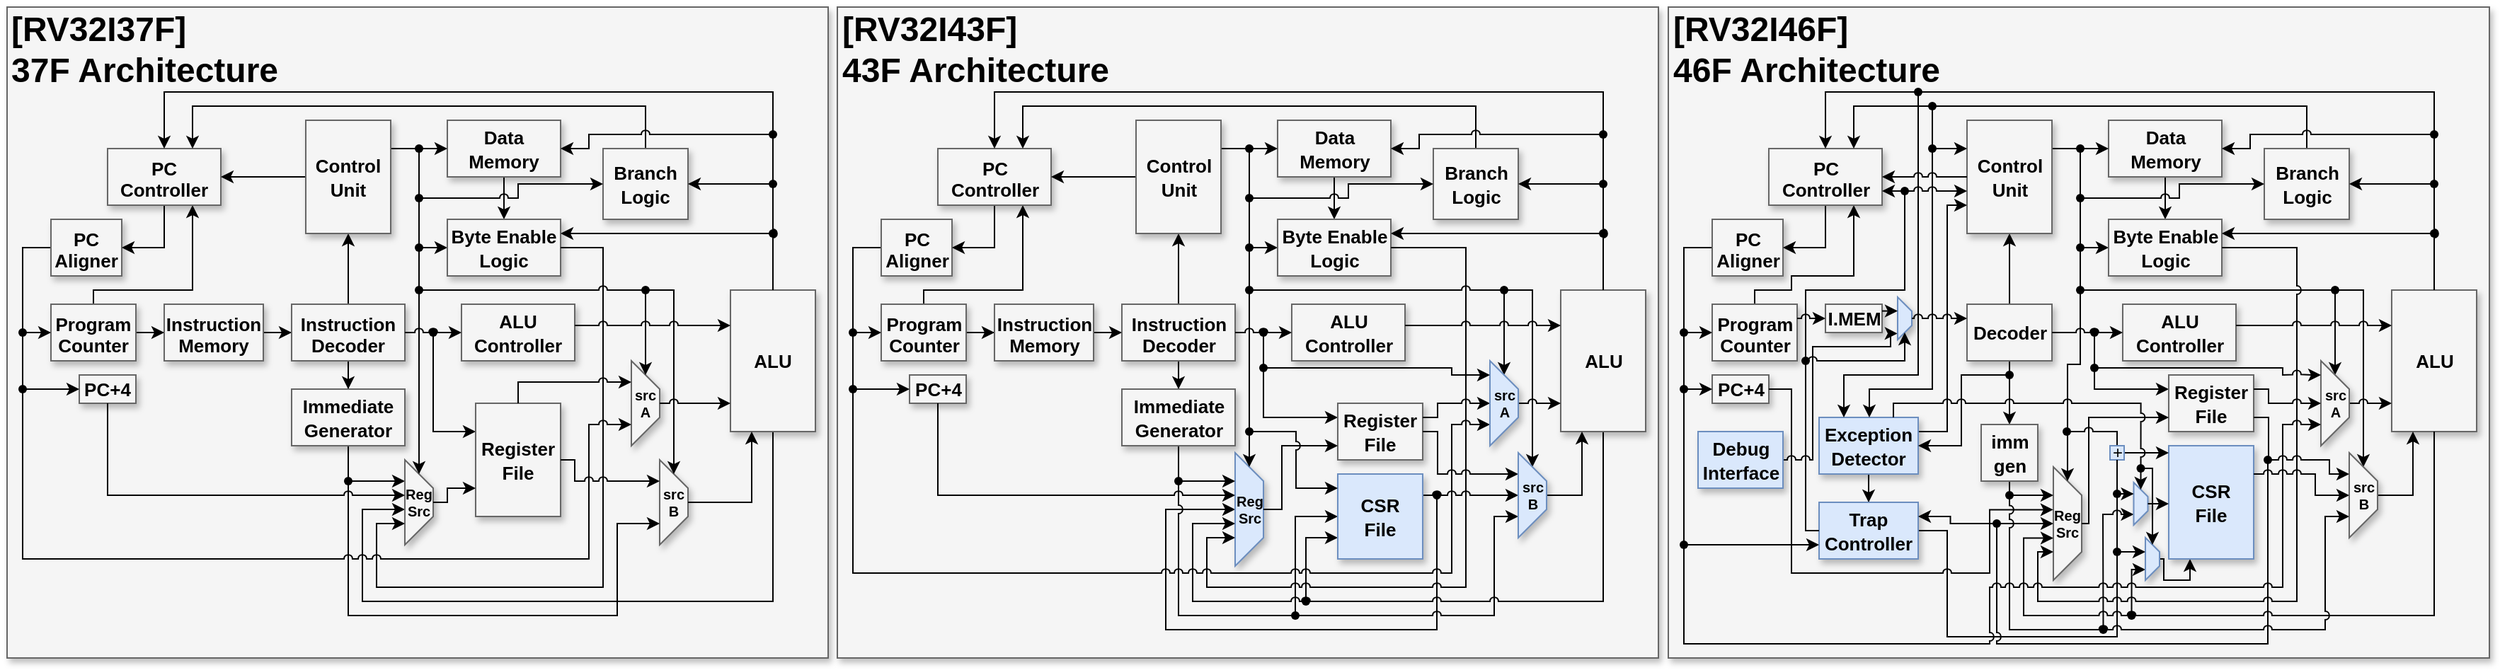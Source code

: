 <mxfile version="28.0.3">
  <diagram name="Page-1" id="90a13364-a465-7bf4-72fc-28e22215d7a0">
    <mxGraphModel dx="3790.5" dy="2286" grid="1" gridSize="10" guides="1" tooltips="1" connect="1" arrows="1" fold="1" page="1" pageScale="1.5" pageWidth="1169" pageHeight="826" background="none" math="0" shadow="0">
      <root>
        <mxCell id="0" style=";html=1;" />
        <mxCell id="1" style=";html=1;" parent="0" />
        <mxCell id="iKwgrwwHFy8eXeqNAH09-822" value="" style="group" vertex="1" connectable="0" parent="1">
          <mxGeometry x="586.5" width="580" height="460" as="geometry" />
        </mxCell>
        <mxCell id="iKwgrwwHFy8eXeqNAH09-606" value="" style="whiteSpace=wrap;html=1;shadow=1;fontSize=18;fillColor=#f5f5f5;strokeColor=#666666;" vertex="1" parent="iKwgrwwHFy8eXeqNAH09-822">
          <mxGeometry width="580" height="460" as="geometry" />
        </mxCell>
        <mxCell id="iKwgrwwHFy8eXeqNAH09-1135" style="edgeStyle=orthogonalEdgeStyle;rounded=0;orthogonalLoop=1;jettySize=auto;html=1;entryX=0.5;entryY=1;entryDx=0;entryDy=0;jumpStyle=arc;" edge="1" parent="iKwgrwwHFy8eXeqNAH09-822" source="iKwgrwwHFy8eXeqNAH09-1134" target="iKwgrwwHFy8eXeqNAH09-648">
          <mxGeometry relative="1" as="geometry">
            <mxPoint x="421.5" y="345" as="sourcePoint" />
            <mxPoint x="279" y="355" as="targetPoint" />
            <Array as="points">
              <mxPoint x="424" y="440" />
              <mxPoint x="232" y="440" />
              <mxPoint x="232" y="355" />
            </Array>
          </mxGeometry>
        </mxCell>
        <mxCell id="iKwgrwwHFy8eXeqNAH09-648" value="" style="shape=trapezoid;perimeter=trapezoidPerimeter;whiteSpace=wrap;html=1;fixedSize=1;shadow=1;strokeColor=#6c8ebf;align=center;verticalAlign=middle;fontFamily=Helvetica;fontSize=18;fillColor=#dae8fc;rotation=90;container=0;" vertex="1" parent="iKwgrwwHFy8eXeqNAH09-822">
          <mxGeometry x="251" y="345" width="80" height="20" as="geometry" />
        </mxCell>
        <mxCell id="iKwgrwwHFy8eXeqNAH09-671" style="edgeStyle=orthogonalEdgeStyle;rounded=0;orthogonalLoop=1;jettySize=auto;html=1;entryX=0.75;entryY=1;entryDx=0;entryDy=0;jumpStyle=arc;" edge="1" parent="iKwgrwwHFy8eXeqNAH09-822" source="iKwgrwwHFy8eXeqNAH09-672" target="iKwgrwwHFy8eXeqNAH09-662">
          <mxGeometry relative="1" as="geometry">
            <Array as="points">
              <mxPoint x="241" y="430" />
              <mxPoint x="464" y="430" />
              <mxPoint x="464" y="360" />
            </Array>
          </mxGeometry>
        </mxCell>
        <mxCell id="iKwgrwwHFy8eXeqNAH09-1049" style="edgeStyle=orthogonalEdgeStyle;rounded=0;orthogonalLoop=1;jettySize=auto;html=1;entryX=0;entryY=0.5;entryDx=0;entryDy=0;" edge="1" parent="iKwgrwwHFy8eXeqNAH09-822" source="iKwgrwwHFy8eXeqNAH09-1048" target="iKwgrwwHFy8eXeqNAH09-1043">
          <mxGeometry relative="1" as="geometry">
            <Array as="points">
              <mxPoint x="324" y="430" />
              <mxPoint x="324" y="360" />
            </Array>
          </mxGeometry>
        </mxCell>
        <mxCell id="iKwgrwwHFy8eXeqNAH09-1047" style="edgeStyle=orthogonalEdgeStyle;rounded=0;orthogonalLoop=1;jettySize=auto;html=1;entryX=0;entryY=0.75;entryDx=0;entryDy=0;" edge="1" parent="iKwgrwwHFy8eXeqNAH09-822" source="iKwgrwwHFy8eXeqNAH09-1046" target="iKwgrwwHFy8eXeqNAH09-1043">
          <mxGeometry relative="1" as="geometry">
            <Array as="points">
              <mxPoint x="331" y="375" />
            </Array>
          </mxGeometry>
        </mxCell>
        <mxCell id="iKwgrwwHFy8eXeqNAH09-607" style="edgeStyle=orthogonalEdgeStyle;rounded=0;orthogonalLoop=1;jettySize=auto;html=1;entryX=0;entryY=0.5;entryDx=0;entryDy=0;" edge="1" parent="iKwgrwwHFy8eXeqNAH09-822" source="iKwgrwwHFy8eXeqNAH09-609" target="iKwgrwwHFy8eXeqNAH09-611">
          <mxGeometry relative="1" as="geometry" />
        </mxCell>
        <mxCell id="iKwgrwwHFy8eXeqNAH09-608" style="edgeStyle=orthogonalEdgeStyle;rounded=0;orthogonalLoop=1;jettySize=auto;html=1;entryX=0.75;entryY=1;entryDx=0;entryDy=0;exitX=0.5;exitY=0;exitDx=0;exitDy=0;" edge="1" parent="iKwgrwwHFy8eXeqNAH09-822" source="iKwgrwwHFy8eXeqNAH09-609" target="iKwgrwwHFy8eXeqNAH09-619">
          <mxGeometry relative="1" as="geometry">
            <Array as="points">
              <mxPoint x="61" y="200" />
              <mxPoint x="131" y="200" />
            </Array>
          </mxGeometry>
        </mxCell>
        <mxCell id="iKwgrwwHFy8eXeqNAH09-609" value="&lt;div style=&quot;line-height: 80%;&quot;&gt;&lt;font style=&quot;font-size: 13px; line-height: 80%;&quot;&gt;Program&lt;/font&gt;&lt;div&gt;&lt;font style=&quot;font-size: 13px; line-height: 80%;&quot;&gt;Counter&lt;/font&gt;&lt;/div&gt;&lt;/div&gt;" style="whiteSpace=wrap;html=1;shadow=1;fontSize=18;fillColor=#f5f5f5;strokeColor=#666666;fontStyle=1" vertex="1" parent="iKwgrwwHFy8eXeqNAH09-822">
          <mxGeometry x="31" y="210" width="60" height="40" as="geometry" />
        </mxCell>
        <mxCell id="iKwgrwwHFy8eXeqNAH09-610" style="edgeStyle=orthogonalEdgeStyle;rounded=0;orthogonalLoop=1;jettySize=auto;html=1;entryX=0;entryY=0.5;entryDx=0;entryDy=0;" edge="1" parent="iKwgrwwHFy8eXeqNAH09-822" source="iKwgrwwHFy8eXeqNAH09-611" target="iKwgrwwHFy8eXeqNAH09-615">
          <mxGeometry relative="1" as="geometry" />
        </mxCell>
        <mxCell id="iKwgrwwHFy8eXeqNAH09-611" value="&lt;div style=&quot;line-height: 80%;&quot;&gt;&lt;font style=&quot;font-size: 13px; line-height: 80%;&quot;&gt;&lt;b&gt;Instruction&lt;/b&gt;&lt;/font&gt;&lt;div&gt;&lt;font style=&quot;font-size: 13px; line-height: 80%;&quot;&gt;&lt;b&gt;Memory&lt;/b&gt;&lt;/font&gt;&lt;/div&gt;&lt;/div&gt;" style="whiteSpace=wrap;html=1;shadow=1;fontSize=18;fillColor=#f5f5f5;strokeColor=#666666;align=center;" vertex="1" parent="iKwgrwwHFy8eXeqNAH09-822">
          <mxGeometry x="111" y="210" width="70" height="40" as="geometry" />
        </mxCell>
        <mxCell id="iKwgrwwHFy8eXeqNAH09-612" style="edgeStyle=orthogonalEdgeStyle;rounded=0;orthogonalLoop=1;jettySize=auto;html=1;entryX=0.5;entryY=1;entryDx=0;entryDy=0;" edge="1" parent="iKwgrwwHFy8eXeqNAH09-822" source="iKwgrwwHFy8eXeqNAH09-615" target="iKwgrwwHFy8eXeqNAH09-625">
          <mxGeometry relative="1" as="geometry" />
        </mxCell>
        <mxCell id="iKwgrwwHFy8eXeqNAH09-613" style="edgeStyle=orthogonalEdgeStyle;rounded=0;orthogonalLoop=1;jettySize=auto;html=1;entryX=0;entryY=0.25;entryDx=0;entryDy=0;" edge="1" parent="iKwgrwwHFy8eXeqNAH09-822" source="iKwgrwwHFy8eXeqNAH09-637" target="iKwgrwwHFy8eXeqNAH09-626">
          <mxGeometry relative="1" as="geometry">
            <Array as="points">
              <mxPoint x="301" y="290" />
            </Array>
          </mxGeometry>
        </mxCell>
        <mxCell id="iKwgrwwHFy8eXeqNAH09-614" style="edgeStyle=orthogonalEdgeStyle;rounded=0;orthogonalLoop=1;jettySize=auto;html=1;entryX=0.5;entryY=0;entryDx=0;entryDy=0;" edge="1" parent="iKwgrwwHFy8eXeqNAH09-822" source="iKwgrwwHFy8eXeqNAH09-615" target="iKwgrwwHFy8eXeqNAH09-621">
          <mxGeometry relative="1" as="geometry" />
        </mxCell>
        <mxCell id="iKwgrwwHFy8eXeqNAH09-615" value="&lt;div style=&quot;line-height: 80%;&quot;&gt;&lt;font style=&quot;font-size: 13px; line-height: 80%;&quot;&gt;&lt;b&gt;Instruction&lt;/b&gt;&lt;/font&gt;&lt;div&gt;&lt;font style=&quot;font-size: 13px; line-height: 80%;&quot;&gt;&lt;b&gt;Decoder&lt;/b&gt;&lt;/font&gt;&lt;/div&gt;&lt;/div&gt;" style="whiteSpace=wrap;html=1;shadow=1;fontSize=18;fillColor=#f5f5f5;strokeColor=#666666;align=center;" vertex="1" parent="iKwgrwwHFy8eXeqNAH09-822">
          <mxGeometry x="201" y="210" width="80" height="40" as="geometry" />
        </mxCell>
        <mxCell id="iKwgrwwHFy8eXeqNAH09-616" style="edgeStyle=orthogonalEdgeStyle;rounded=0;orthogonalLoop=1;jettySize=auto;html=1;entryX=0;entryY=0.5;entryDx=0;entryDy=0;exitX=0;exitY=0.5;exitDx=0;exitDy=0;" edge="1" parent="iKwgrwwHFy8eXeqNAH09-822" source="iKwgrwwHFy8eXeqNAH09-617" target="iKwgrwwHFy8eXeqNAH09-609">
          <mxGeometry relative="1" as="geometry">
            <mxPoint x="46" y="225" as="targetPoint" />
            <Array as="points">
              <mxPoint x="11" y="170" />
              <mxPoint x="11" y="230" />
            </Array>
          </mxGeometry>
        </mxCell>
        <mxCell id="iKwgrwwHFy8eXeqNAH09-617" value="&lt;div style=&quot;line-height: 80%;&quot;&gt;&lt;font style=&quot;font-size: 13px; line-height: 80%;&quot;&gt;PC&lt;/font&gt;&lt;div&gt;&lt;font style=&quot;font-size: 13px; line-height: 80%;&quot;&gt;Aligner&lt;/font&gt;&lt;/div&gt;&lt;/div&gt;" style="whiteSpace=wrap;html=1;shadow=1;fontSize=18;fillColor=#f5f5f5;strokeColor=#666666;fontStyle=1" vertex="1" parent="iKwgrwwHFy8eXeqNAH09-822">
          <mxGeometry x="31" y="150" width="50" height="40" as="geometry" />
        </mxCell>
        <mxCell id="iKwgrwwHFy8eXeqNAH09-618" style="edgeStyle=orthogonalEdgeStyle;rounded=0;orthogonalLoop=1;jettySize=auto;html=1;entryX=1;entryY=0.5;entryDx=0;entryDy=0;" edge="1" parent="iKwgrwwHFy8eXeqNAH09-822" source="iKwgrwwHFy8eXeqNAH09-619" target="iKwgrwwHFy8eXeqNAH09-617">
          <mxGeometry relative="1" as="geometry" />
        </mxCell>
        <mxCell id="iKwgrwwHFy8eXeqNAH09-619" value="&lt;div style=&quot;line-height: 80%;&quot;&gt;&lt;font style=&quot;font-size: 13px; line-height: 80%;&quot;&gt;PC&lt;/font&gt;&lt;div&gt;&lt;font style=&quot;font-size: 13px; line-height: 80%;&quot;&gt;Controller&lt;/font&gt;&lt;/div&gt;&lt;/div&gt;" style="whiteSpace=wrap;html=1;shadow=1;fontSize=18;fillColor=#f5f5f5;strokeColor=#666666;fontStyle=1" vertex="1" parent="iKwgrwwHFy8eXeqNAH09-822">
          <mxGeometry x="71" y="100" width="80" height="40" as="geometry" />
        </mxCell>
        <mxCell id="iKwgrwwHFy8eXeqNAH09-620" style="edgeStyle=orthogonalEdgeStyle;rounded=0;orthogonalLoop=1;jettySize=auto;html=1;entryX=0.25;entryY=1;entryDx=0;entryDy=0;" edge="1" parent="iKwgrwwHFy8eXeqNAH09-822" source="iKwgrwwHFy8eXeqNAH09-621" target="iKwgrwwHFy8eXeqNAH09-648">
          <mxGeometry relative="1" as="geometry">
            <mxPoint x="281" y="330" as="targetPoint" />
            <Array as="points">
              <mxPoint x="241" y="335" />
            </Array>
          </mxGeometry>
        </mxCell>
        <mxCell id="iKwgrwwHFy8eXeqNAH09-621" value="&lt;div style=&quot;line-height: 80%;&quot;&gt;&lt;span style=&quot;font-size: 13px;&quot;&gt;&lt;b&gt;Immediate&lt;/b&gt;&lt;/span&gt;&lt;/div&gt;&lt;div style=&quot;line-height: 80%;&quot;&gt;&lt;span style=&quot;font-size: 13px;&quot;&gt;&lt;b&gt;Generator&lt;/b&gt;&lt;/span&gt;&lt;/div&gt;" style="whiteSpace=wrap;html=1;shadow=1;fontSize=18;fillColor=#f5f5f5;strokeColor=#666666;align=center;" vertex="1" parent="iKwgrwwHFy8eXeqNAH09-822">
          <mxGeometry x="201" y="270" width="80" height="40" as="geometry" />
        </mxCell>
        <mxCell id="iKwgrwwHFy8eXeqNAH09-622" value="&lt;div style=&quot;line-height: 80%;&quot;&gt;&lt;span style=&quot;font-size: 13px;&quot;&gt;PC+4&lt;/span&gt;&lt;/div&gt;" style="whiteSpace=wrap;html=1;shadow=1;fontSize=18;fillColor=#f5f5f5;strokeColor=#666666;fontStyle=1" vertex="1" parent="iKwgrwwHFy8eXeqNAH09-822">
          <mxGeometry x="51" y="260" width="40" height="20" as="geometry" />
        </mxCell>
        <mxCell id="iKwgrwwHFy8eXeqNAH09-623" style="edgeStyle=orthogonalEdgeStyle;rounded=0;orthogonalLoop=1;jettySize=auto;html=1;entryX=1;entryY=0.5;entryDx=0;entryDy=0;" edge="1" parent="iKwgrwwHFy8eXeqNAH09-822" source="iKwgrwwHFy8eXeqNAH09-625" target="iKwgrwwHFy8eXeqNAH09-619">
          <mxGeometry relative="1" as="geometry">
            <mxPoint x="161" y="120" as="targetPoint" />
          </mxGeometry>
        </mxCell>
        <mxCell id="iKwgrwwHFy8eXeqNAH09-624" style="edgeStyle=orthogonalEdgeStyle;rounded=0;orthogonalLoop=1;jettySize=auto;html=1;entryX=0;entryY=0.5;entryDx=0;entryDy=0;" edge="1" parent="iKwgrwwHFy8eXeqNAH09-822" source="iKwgrwwHFy8eXeqNAH09-625" target="iKwgrwwHFy8eXeqNAH09-632">
          <mxGeometry relative="1" as="geometry">
            <Array as="points">
              <mxPoint x="291" y="100" />
              <mxPoint x="291" y="170" />
            </Array>
          </mxGeometry>
        </mxCell>
        <mxCell id="iKwgrwwHFy8eXeqNAH09-625" value="&lt;div style=&quot;line-height: 80%;&quot;&gt;&lt;span style=&quot;font-size: 13px;&quot;&gt;&lt;b&gt;Control&lt;/b&gt;&lt;/span&gt;&lt;/div&gt;&lt;div style=&quot;line-height: 80%;&quot;&gt;&lt;span style=&quot;font-size: 13px;&quot;&gt;&lt;b&gt;Unit&lt;/b&gt;&lt;/span&gt;&lt;/div&gt;" style="whiteSpace=wrap;html=1;shadow=1;fontSize=18;fillColor=#f5f5f5;strokeColor=#666666;align=center;" vertex="1" parent="iKwgrwwHFy8eXeqNAH09-822">
          <mxGeometry x="211" y="80" width="60" height="80" as="geometry" />
        </mxCell>
        <mxCell id="iKwgrwwHFy8eXeqNAH09-626" value="&lt;div style=&quot;line-height: 80%;&quot;&gt;&lt;span style=&quot;font-size: 13px;&quot;&gt;&lt;b&gt;Register&lt;/b&gt;&lt;/span&gt;&lt;/div&gt;&lt;div style=&quot;line-height: 80%;&quot;&gt;&lt;span style=&quot;font-size: 13px;&quot;&gt;&lt;b&gt;File&lt;/b&gt;&lt;/span&gt;&lt;/div&gt;" style="whiteSpace=wrap;html=1;shadow=1;fontSize=18;fillColor=#f5f5f5;strokeColor=#666666;align=center;" vertex="1" parent="iKwgrwwHFy8eXeqNAH09-822">
          <mxGeometry x="353.5" y="280" width="60" height="40" as="geometry" />
        </mxCell>
        <mxCell id="iKwgrwwHFy8eXeqNAH09-627" value="&lt;div style=&quot;line-height: 80%;&quot;&gt;&lt;span style=&quot;font-size: 13px;&quot;&gt;&lt;b&gt;ALU&lt;/b&gt;&lt;/span&gt;&lt;/div&gt;&lt;div style=&quot;line-height: 80%;&quot;&gt;&lt;span style=&quot;font-size: 13px;&quot;&gt;&lt;b&gt;Controller&lt;/b&gt;&lt;/span&gt;&lt;/div&gt;" style="whiteSpace=wrap;html=1;shadow=1;fontSize=18;fillColor=#f5f5f5;strokeColor=#666666;align=center;" vertex="1" parent="iKwgrwwHFy8eXeqNAH09-822">
          <mxGeometry x="321" y="210" width="80" height="40" as="geometry" />
        </mxCell>
        <mxCell id="iKwgrwwHFy8eXeqNAH09-628" style="edgeStyle=orthogonalEdgeStyle;rounded=0;orthogonalLoop=1;jettySize=auto;html=1;entryX=0.75;entryY=1;entryDx=0;entryDy=0;exitX=0.5;exitY=1;exitDx=0;exitDy=0;jumpStyle=arc;" edge="1" parent="iKwgrwwHFy8eXeqNAH09-822" source="iKwgrwwHFy8eXeqNAH09-629">
          <mxGeometry relative="1" as="geometry">
            <mxPoint x="541" y="290" as="sourcePoint" />
            <mxPoint x="281" y="365" as="targetPoint" />
            <Array as="points">
              <mxPoint x="541" y="420" />
              <mxPoint x="251" y="420" />
              <mxPoint x="251" y="365" />
            </Array>
          </mxGeometry>
        </mxCell>
        <mxCell id="iKwgrwwHFy8eXeqNAH09-629" value="&lt;div style=&quot;line-height: 80%;&quot;&gt;&lt;span style=&quot;font-size: 13px;&quot;&gt;&lt;b&gt;ALU&lt;/b&gt;&lt;/span&gt;&lt;/div&gt;" style="whiteSpace=wrap;html=1;shadow=1;fontSize=18;fillColor=#f5f5f5;strokeColor=#666666;align=center;" vertex="1" parent="iKwgrwwHFy8eXeqNAH09-822">
          <mxGeometry x="511" y="200" width="60" height="100" as="geometry" />
        </mxCell>
        <mxCell id="iKwgrwwHFy8eXeqNAH09-630" style="edgeStyle=orthogonalEdgeStyle;rounded=0;orthogonalLoop=1;jettySize=auto;html=1;entryX=0.5;entryY=0;entryDx=0;entryDy=0;" edge="1" parent="iKwgrwwHFy8eXeqNAH09-822" source="iKwgrwwHFy8eXeqNAH09-631" target="iKwgrwwHFy8eXeqNAH09-632">
          <mxGeometry relative="1" as="geometry" />
        </mxCell>
        <mxCell id="iKwgrwwHFy8eXeqNAH09-631" value="&lt;div style=&quot;line-height: 80%;&quot;&gt;&lt;span style=&quot;font-size: 13px;&quot;&gt;&lt;b&gt;Data&lt;br&gt;Memory&lt;/b&gt;&lt;/span&gt;&lt;/div&gt;" style="whiteSpace=wrap;html=1;shadow=1;fontSize=18;fillColor=#f5f5f5;strokeColor=#666666;align=center;" vertex="1" parent="iKwgrwwHFy8eXeqNAH09-822">
          <mxGeometry x="311" y="80" width="80" height="40" as="geometry" />
        </mxCell>
        <mxCell id="iKwgrwwHFy8eXeqNAH09-632" value="&lt;div style=&quot;line-height: 80%;&quot;&gt;&lt;span style=&quot;font-size: 13px;&quot;&gt;&lt;b&gt;Byte Enable&lt;br&gt;Logic&lt;/b&gt;&lt;/span&gt;&lt;/div&gt;" style="whiteSpace=wrap;html=1;shadow=1;fontSize=18;fillColor=#f5f5f5;strokeColor=#666666;align=center;" vertex="1" parent="iKwgrwwHFy8eXeqNAH09-822">
          <mxGeometry x="311" y="150" width="80" height="40" as="geometry" />
        </mxCell>
        <mxCell id="iKwgrwwHFy8eXeqNAH09-633" style="edgeStyle=orthogonalEdgeStyle;rounded=0;orthogonalLoop=1;jettySize=auto;html=1;entryX=0.75;entryY=0;entryDx=0;entryDy=0;" edge="1" parent="iKwgrwwHFy8eXeqNAH09-822" source="iKwgrwwHFy8eXeqNAH09-634" target="iKwgrwwHFy8eXeqNAH09-619">
          <mxGeometry relative="1" as="geometry">
            <Array as="points">
              <mxPoint x="451" y="70" />
              <mxPoint x="131" y="70" />
            </Array>
          </mxGeometry>
        </mxCell>
        <mxCell id="iKwgrwwHFy8eXeqNAH09-634" value="&lt;div style=&quot;line-height: 80%;&quot;&gt;&lt;span style=&quot;font-size: 13px;&quot;&gt;&lt;b&gt;Branch&lt;/b&gt;&lt;/span&gt;&lt;/div&gt;&lt;div style=&quot;line-height: 80%;&quot;&gt;&lt;span style=&quot;font-size: 13px;&quot;&gt;&lt;b&gt;Logic&lt;/b&gt;&lt;/span&gt;&lt;/div&gt;" style="whiteSpace=wrap;html=1;shadow=1;fontSize=18;fillColor=#f5f5f5;strokeColor=#666666;align=center;" vertex="1" parent="iKwgrwwHFy8eXeqNAH09-822">
          <mxGeometry x="421" y="100" width="60" height="50" as="geometry" />
        </mxCell>
        <mxCell id="iKwgrwwHFy8eXeqNAH09-635" style="edgeStyle=orthogonalEdgeStyle;rounded=0;orthogonalLoop=1;jettySize=auto;html=1;entryX=0;entryY=0.5;entryDx=0;entryDy=0;" edge="1" parent="iKwgrwwHFy8eXeqNAH09-822" source="iKwgrwwHFy8eXeqNAH09-636" target="iKwgrwwHFy8eXeqNAH09-622">
          <mxGeometry relative="1" as="geometry">
            <Array as="points">
              <mxPoint x="11" y="230" />
              <mxPoint x="11" y="270" />
            </Array>
          </mxGeometry>
        </mxCell>
        <mxCell id="iKwgrwwHFy8eXeqNAH09-636" value="" style="shape=waypoint;sketch=0;size=6;pointerEvents=1;points=[];fillColor=none;resizable=0;rotatable=0;perimeter=centerPerimeter;snapToPoint=1;" vertex="1" parent="iKwgrwwHFy8eXeqNAH09-822">
          <mxGeometry x="1" y="220" width="20" height="20" as="geometry" />
        </mxCell>
        <mxCell id="iKwgrwwHFy8eXeqNAH09-637" value="" style="shape=waypoint;sketch=0;size=6;pointerEvents=1;points=[];fillColor=none;resizable=0;rotatable=0;perimeter=centerPerimeter;snapToPoint=1;" vertex="1" parent="iKwgrwwHFy8eXeqNAH09-822">
          <mxGeometry x="291" y="220" width="20" height="20" as="geometry" />
        </mxCell>
        <mxCell id="iKwgrwwHFy8eXeqNAH09-638" style="edgeStyle=orthogonalEdgeStyle;rounded=0;orthogonalLoop=1;jettySize=auto;html=1;entryX=0;entryY=0.5;entryDx=0;entryDy=0;" edge="1" parent="iKwgrwwHFy8eXeqNAH09-822" source="iKwgrwwHFy8eXeqNAH09-639" target="iKwgrwwHFy8eXeqNAH09-631">
          <mxGeometry relative="1" as="geometry">
            <Array as="points">
              <mxPoint x="291" y="100" />
            </Array>
          </mxGeometry>
        </mxCell>
        <mxCell id="iKwgrwwHFy8eXeqNAH09-639" value="" style="shape=waypoint;sketch=0;size=6;pointerEvents=1;points=[];fillColor=none;resizable=0;rotatable=0;perimeter=centerPerimeter;snapToPoint=1;" vertex="1" parent="iKwgrwwHFy8eXeqNAH09-822">
          <mxGeometry x="281" y="90" width="20" height="20" as="geometry" />
        </mxCell>
        <mxCell id="iKwgrwwHFy8eXeqNAH09-640" style="edgeStyle=orthogonalEdgeStyle;rounded=0;orthogonalLoop=1;jettySize=auto;html=1;entryX=0.5;entryY=0;entryDx=0;entryDy=0;" edge="1" parent="iKwgrwwHFy8eXeqNAH09-822" source="iKwgrwwHFy8eXeqNAH09-641" target="iKwgrwwHFy8eXeqNAH09-619">
          <mxGeometry relative="1" as="geometry">
            <mxPoint x="121" y="100" as="targetPoint" />
            <Array as="points">
              <mxPoint x="541" y="60" />
              <mxPoint x="111" y="60" />
            </Array>
          </mxGeometry>
        </mxCell>
        <mxCell id="iKwgrwwHFy8eXeqNAH09-641" value="" style="shape=waypoint;sketch=0;size=6;pointerEvents=1;points=[];fillColor=none;resizable=0;rotatable=0;perimeter=centerPerimeter;snapToPoint=1;" vertex="1" parent="iKwgrwwHFy8eXeqNAH09-822">
          <mxGeometry x="531" y="80" width="20" height="20" as="geometry" />
        </mxCell>
        <mxCell id="iKwgrwwHFy8eXeqNAH09-642" value="" style="shape=waypoint;sketch=0;size=6;pointerEvents=1;points=[];fillColor=none;resizable=0;rotatable=0;perimeter=centerPerimeter;snapToPoint=1;" vertex="1" parent="iKwgrwwHFy8eXeqNAH09-822">
          <mxGeometry x="281" y="125" width="20" height="20" as="geometry" />
        </mxCell>
        <mxCell id="iKwgrwwHFy8eXeqNAH09-643" style="edgeStyle=orthogonalEdgeStyle;rounded=0;orthogonalLoop=1;jettySize=auto;html=1;entryX=0;entryY=0.5;entryDx=0;entryDy=0;jumpStyle=arc;" edge="1" parent="iKwgrwwHFy8eXeqNAH09-822" source="iKwgrwwHFy8eXeqNAH09-642" target="iKwgrwwHFy8eXeqNAH09-634">
          <mxGeometry relative="1" as="geometry" />
        </mxCell>
        <mxCell id="iKwgrwwHFy8eXeqNAH09-644" style="edgeStyle=orthogonalEdgeStyle;rounded=0;orthogonalLoop=1;jettySize=auto;html=1;entryX=1;entryY=0.25;entryDx=0;entryDy=0;" edge="1" parent="iKwgrwwHFy8eXeqNAH09-822" source="iKwgrwwHFy8eXeqNAH09-656" target="iKwgrwwHFy8eXeqNAH09-632">
          <mxGeometry relative="1" as="geometry">
            <Array as="points" />
          </mxGeometry>
        </mxCell>
        <mxCell id="iKwgrwwHFy8eXeqNAH09-645" value="" style="shape=waypoint;sketch=0;size=6;pointerEvents=1;points=[];fillColor=none;resizable=0;rotatable=0;perimeter=centerPerimeter;snapToPoint=1;" vertex="1" parent="iKwgrwwHFy8eXeqNAH09-822">
          <mxGeometry x="531" y="115" width="20" height="20" as="geometry" />
        </mxCell>
        <mxCell id="iKwgrwwHFy8eXeqNAH09-646" style="edgeStyle=orthogonalEdgeStyle;rounded=0;orthogonalLoop=1;jettySize=auto;html=1;entryX=1;entryY=0.5;entryDx=0;entryDy=0;jumpStyle=arc;" edge="1" parent="iKwgrwwHFy8eXeqNAH09-822" source="iKwgrwwHFy8eXeqNAH09-645" target="iKwgrwwHFy8eXeqNAH09-631">
          <mxGeometry relative="1" as="geometry">
            <Array as="points">
              <mxPoint x="541" y="90" />
              <mxPoint x="411" y="90" />
              <mxPoint x="411" y="100" />
            </Array>
          </mxGeometry>
        </mxCell>
        <mxCell id="iKwgrwwHFy8eXeqNAH09-650" style="edgeStyle=orthogonalEdgeStyle;rounded=0;orthogonalLoop=1;jettySize=auto;html=1;entryX=0;entryY=0.5;entryDx=0;entryDy=0;" edge="1" parent="iKwgrwwHFy8eXeqNAH09-822" source="iKwgrwwHFy8eXeqNAH09-651" target="iKwgrwwHFy8eXeqNAH09-648">
          <mxGeometry relative="1" as="geometry" />
        </mxCell>
        <mxCell id="iKwgrwwHFy8eXeqNAH09-651" value="" style="shape=waypoint;sketch=0;size=6;pointerEvents=1;points=[];fillColor=none;resizable=0;rotatable=0;perimeter=centerPerimeter;snapToPoint=1;" vertex="1" parent="iKwgrwwHFy8eXeqNAH09-822">
          <mxGeometry x="281" y="160" width="20" height="20" as="geometry" />
        </mxCell>
        <mxCell id="iKwgrwwHFy8eXeqNAH09-652" style="edgeStyle=orthogonalEdgeStyle;rounded=0;orthogonalLoop=1;jettySize=auto;html=1;entryX=0;entryY=0.5;entryDx=0;entryDy=0;jumpStyle=arc;" edge="1" parent="iKwgrwwHFy8eXeqNAH09-822" source="iKwgrwwHFy8eXeqNAH09-615" target="iKwgrwwHFy8eXeqNAH09-627">
          <mxGeometry relative="1" as="geometry">
            <Array as="points">
              <mxPoint x="311" y="230" />
              <mxPoint x="311" y="230" />
            </Array>
          </mxGeometry>
        </mxCell>
        <mxCell id="iKwgrwwHFy8eXeqNAH09-653" value="" style="endArrow=classic;html=1;rounded=0;exitX=0.5;exitY=0;exitDx=0;exitDy=0;entryX=0;entryY=0.75;entryDx=0;entryDy=0;edgeStyle=orthogonalEdgeStyle;" edge="1" parent="iKwgrwwHFy8eXeqNAH09-822" source="iKwgrwwHFy8eXeqNAH09-648" target="iKwgrwwHFy8eXeqNAH09-626">
          <mxGeometry width="50" height="50" relative="1" as="geometry">
            <mxPoint x="311" y="370" as="sourcePoint" />
            <mxPoint x="361" y="320" as="targetPoint" />
            <Array as="points">
              <mxPoint x="314" y="355" />
              <mxPoint x="314" y="310" />
            </Array>
          </mxGeometry>
        </mxCell>
        <mxCell id="iKwgrwwHFy8eXeqNAH09-654" style="edgeStyle=orthogonalEdgeStyle;rounded=0;orthogonalLoop=1;jettySize=auto;html=1;entryX=1;entryY=0.5;entryDx=0;entryDy=0;jumpStyle=arc;exitX=0.5;exitY=0;exitDx=0;exitDy=0;" edge="1" parent="iKwgrwwHFy8eXeqNAH09-822" source="iKwgrwwHFy8eXeqNAH09-629" target="iKwgrwwHFy8eXeqNAH09-634">
          <mxGeometry relative="1" as="geometry">
            <Array as="points">
              <mxPoint x="541" y="125" />
            </Array>
          </mxGeometry>
        </mxCell>
        <mxCell id="iKwgrwwHFy8eXeqNAH09-655" style="edgeStyle=orthogonalEdgeStyle;rounded=0;orthogonalLoop=1;jettySize=auto;html=1;entryX=0.75;entryY=1;entryDx=0;entryDy=0;exitX=1;exitY=0.5;exitDx=0;exitDy=0;jumpStyle=arc;" edge="1" parent="iKwgrwwHFy8eXeqNAH09-822" source="iKwgrwwHFy8eXeqNAH09-632" target="iKwgrwwHFy8eXeqNAH09-648">
          <mxGeometry relative="1" as="geometry">
            <Array as="points">
              <mxPoint x="444" y="170" />
              <mxPoint x="444" y="410" />
              <mxPoint x="261" y="410" />
              <mxPoint x="261" y="375" />
            </Array>
          </mxGeometry>
        </mxCell>
        <mxCell id="iKwgrwwHFy8eXeqNAH09-656" value="" style="shape=waypoint;sketch=0;size=6;pointerEvents=1;points=[];fillColor=none;resizable=0;rotatable=0;perimeter=centerPerimeter;snapToPoint=1;" vertex="1" parent="iKwgrwwHFy8eXeqNAH09-822">
          <mxGeometry x="531" y="150" width="20" height="20" as="geometry" />
        </mxCell>
        <mxCell id="iKwgrwwHFy8eXeqNAH09-660" value="" style="shape=waypoint;sketch=0;size=6;pointerEvents=1;points=[];fillColor=none;resizable=0;rotatable=0;perimeter=centerPerimeter;snapToPoint=1;" vertex="1" parent="iKwgrwwHFy8eXeqNAH09-822">
          <mxGeometry x="1" y="260" width="20" height="20" as="geometry" />
        </mxCell>
        <mxCell id="iKwgrwwHFy8eXeqNAH09-664" style="edgeStyle=orthogonalEdgeStyle;rounded=0;orthogonalLoop=1;jettySize=auto;html=1;entryX=0;entryY=0.5;entryDx=0;entryDy=0;jumpStyle=arc;" edge="1" parent="iKwgrwwHFy8eXeqNAH09-822" source="iKwgrwwHFy8eXeqNAH09-665" target="iKwgrwwHFy8eXeqNAH09-658">
          <mxGeometry relative="1" as="geometry" />
        </mxCell>
        <mxCell id="iKwgrwwHFy8eXeqNAH09-665" value="" style="shape=waypoint;sketch=0;size=6;pointerEvents=1;points=[];fillColor=none;resizable=0;rotatable=0;perimeter=centerPerimeter;snapToPoint=1;" vertex="1" parent="iKwgrwwHFy8eXeqNAH09-822">
          <mxGeometry x="281" y="190" width="20" height="20" as="geometry" />
        </mxCell>
        <mxCell id="iKwgrwwHFy8eXeqNAH09-666" style="edgeStyle=orthogonalEdgeStyle;rounded=0;orthogonalLoop=1;jettySize=auto;html=1;entryX=0;entryY=0.5;entryDx=0;entryDy=0;" edge="1" parent="iKwgrwwHFy8eXeqNAH09-822" source="iKwgrwwHFy8eXeqNAH09-667" target="iKwgrwwHFy8eXeqNAH09-662">
          <mxGeometry relative="1" as="geometry">
            <Array as="points">
              <mxPoint x="491" y="200" />
            </Array>
          </mxGeometry>
        </mxCell>
        <mxCell id="iKwgrwwHFy8eXeqNAH09-667" value="" style="shape=waypoint;sketch=0;size=6;pointerEvents=1;points=[];fillColor=none;resizable=0;rotatable=0;perimeter=centerPerimeter;snapToPoint=1;" vertex="1" parent="iKwgrwwHFy8eXeqNAH09-822">
          <mxGeometry x="461" y="190" width="20" height="20" as="geometry" />
        </mxCell>
        <mxCell id="iKwgrwwHFy8eXeqNAH09-668" style="rounded=0;orthogonalLoop=1;jettySize=auto;html=1;entryX=0;entryY=0.8;entryDx=0;entryDy=0;entryPerimeter=0;jumpStyle=arc;" edge="1" parent="iKwgrwwHFy8eXeqNAH09-822" source="iKwgrwwHFy8eXeqNAH09-658" target="iKwgrwwHFy8eXeqNAH09-629">
          <mxGeometry relative="1" as="geometry">
            <mxPoint x="491" y="280" as="targetPoint" />
          </mxGeometry>
        </mxCell>
        <mxCell id="iKwgrwwHFy8eXeqNAH09-669" value="" style="endArrow=classic;html=1;rounded=0;entryX=0;entryY=0.25;entryDx=0;entryDy=0;jumpStyle=arc;" edge="1" parent="iKwgrwwHFy8eXeqNAH09-822" target="iKwgrwwHFy8eXeqNAH09-629">
          <mxGeometry width="50" height="50" relative="1" as="geometry">
            <mxPoint x="401" y="225" as="sourcePoint" />
            <mxPoint x="421" y="225" as="targetPoint" />
          </mxGeometry>
        </mxCell>
        <mxCell id="iKwgrwwHFy8eXeqNAH09-670" style="edgeStyle=orthogonalEdgeStyle;rounded=0;orthogonalLoop=1;jettySize=auto;html=1;entryX=0;entryY=0.5;entryDx=0;entryDy=0;jumpStyle=arc;exitX=1;exitY=0.25;exitDx=0;exitDy=0;" edge="1" parent="iKwgrwwHFy8eXeqNAH09-822" source="iKwgrwwHFy8eXeqNAH09-626" target="iKwgrwwHFy8eXeqNAH09-659">
          <mxGeometry relative="1" as="geometry">
            <Array as="points">
              <mxPoint x="424" y="290" />
              <mxPoint x="424" y="280" />
            </Array>
            <mxPoint x="383.5" y="280.0" as="sourcePoint" />
            <mxPoint x="461" y="272.5" as="targetPoint" />
          </mxGeometry>
        </mxCell>
        <mxCell id="iKwgrwwHFy8eXeqNAH09-672" value="" style="shape=waypoint;sketch=0;size=6;pointerEvents=1;points=[];fillColor=none;resizable=0;rotatable=0;perimeter=centerPerimeter;snapToPoint=1;" vertex="1" parent="iKwgrwwHFy8eXeqNAH09-822">
          <mxGeometry x="231" y="325" width="20" height="20" as="geometry" />
        </mxCell>
        <mxCell id="iKwgrwwHFy8eXeqNAH09-673" style="edgeStyle=orthogonalEdgeStyle;rounded=0;orthogonalLoop=1;jettySize=auto;html=1;entryX=0.25;entryY=1;entryDx=0;entryDy=0;" edge="1" parent="iKwgrwwHFy8eXeqNAH09-822" source="iKwgrwwHFy8eXeqNAH09-663" target="iKwgrwwHFy8eXeqNAH09-629">
          <mxGeometry relative="1" as="geometry" />
        </mxCell>
        <mxCell id="iKwgrwwHFy8eXeqNAH09-674" style="edgeStyle=orthogonalEdgeStyle;rounded=0;orthogonalLoop=1;jettySize=auto;html=1;entryX=0.25;entryY=1;entryDx=0;entryDy=0;exitX=0.5;exitY=1;exitDx=0;exitDy=0;jumpStyle=arc;" edge="1" parent="iKwgrwwHFy8eXeqNAH09-822" source="iKwgrwwHFy8eXeqNAH09-622">
          <mxGeometry relative="1" as="geometry">
            <mxPoint x="101" y="280" as="sourcePoint" />
            <mxPoint x="281" y="345" as="targetPoint" />
            <Array as="points">
              <mxPoint x="71" y="345" />
            </Array>
          </mxGeometry>
        </mxCell>
        <mxCell id="iKwgrwwHFy8eXeqNAH09-675" style="edgeStyle=orthogonalEdgeStyle;rounded=0;orthogonalLoop=1;jettySize=auto;html=1;entryX=0.75;entryY=1;entryDx=0;entryDy=0;jumpStyle=arc;" edge="1" parent="iKwgrwwHFy8eXeqNAH09-822" source="iKwgrwwHFy8eXeqNAH09-660" target="iKwgrwwHFy8eXeqNAH09-658">
          <mxGeometry relative="1" as="geometry">
            <Array as="points">
              <mxPoint x="11" y="400" />
              <mxPoint x="434" y="400" />
              <mxPoint x="434" y="295" />
            </Array>
          </mxGeometry>
        </mxCell>
        <mxCell id="iKwgrwwHFy8eXeqNAH09-676" style="edgeStyle=orthogonalEdgeStyle;rounded=0;orthogonalLoop=1;jettySize=auto;html=1;entryX=0.25;entryY=1;entryDx=0;entryDy=0;jumpStyle=arc;exitX=1;exitY=0.5;exitDx=0;exitDy=0;" edge="1" parent="iKwgrwwHFy8eXeqNAH09-822" source="iKwgrwwHFy8eXeqNAH09-626" target="iKwgrwwHFy8eXeqNAH09-662">
          <mxGeometry relative="1" as="geometry">
            <Array as="points">
              <mxPoint x="424" y="300" />
              <mxPoint x="424" y="330" />
            </Array>
          </mxGeometry>
        </mxCell>
        <mxCell id="iKwgrwwHFy8eXeqNAH09-677" value="&lt;font style=&quot;font-size: 24px;&quot;&gt;&lt;b&gt;[RV32I43F] &lt;br&gt;43F Architecture&lt;/b&gt;&lt;/font&gt;" style="text;html=1;align=left;verticalAlign=middle;whiteSpace=wrap;rounded=0;" vertex="1" parent="iKwgrwwHFy8eXeqNAH09-822">
          <mxGeometry x="1" width="320" height="60" as="geometry" />
        </mxCell>
        <mxCell id="iKwgrwwHFy8eXeqNAH09-1052" style="edgeStyle=orthogonalEdgeStyle;rounded=0;orthogonalLoop=1;jettySize=auto;html=1;entryX=0;entryY=0.5;entryDx=0;entryDy=0;exitX=1;exitY=0.25;exitDx=0;exitDy=0;jumpStyle=arc;" edge="1" parent="iKwgrwwHFy8eXeqNAH09-822" source="iKwgrwwHFy8eXeqNAH09-1043" target="iKwgrwwHFy8eXeqNAH09-663">
          <mxGeometry relative="1" as="geometry" />
        </mxCell>
        <mxCell id="iKwgrwwHFy8eXeqNAH09-1043" value="&lt;div style=&quot;line-height: 80%;&quot;&gt;&lt;span style=&quot;font-size: 13px;&quot;&gt;&lt;b&gt;CSR&lt;/b&gt;&lt;/span&gt;&lt;/div&gt;&lt;div style=&quot;line-height: 80%;&quot;&gt;&lt;span style=&quot;font-size: 13px;&quot;&gt;&lt;b&gt;File&lt;/b&gt;&lt;/span&gt;&lt;/div&gt;" style="whiteSpace=wrap;html=1;shadow=1;fontSize=18;fillColor=#dae8fc;strokeColor=#6c8ebf;align=center;" vertex="1" parent="iKwgrwwHFy8eXeqNAH09-822">
          <mxGeometry x="353.5" y="330" width="60" height="60" as="geometry" />
        </mxCell>
        <mxCell id="iKwgrwwHFy8eXeqNAH09-1045" style="edgeStyle=orthogonalEdgeStyle;rounded=0;orthogonalLoop=1;jettySize=auto;html=1;jumpStyle=arc;" edge="1" parent="iKwgrwwHFy8eXeqNAH09-822" source="iKwgrwwHFy8eXeqNAH09-1044">
          <mxGeometry relative="1" as="geometry">
            <mxPoint x="353.5" y="340" as="targetPoint" />
            <Array as="points">
              <mxPoint x="324" y="300" />
              <mxPoint x="324" y="340" />
            </Array>
          </mxGeometry>
        </mxCell>
        <mxCell id="iKwgrwwHFy8eXeqNAH09-1044" value="" style="shape=waypoint;sketch=0;size=6;pointerEvents=1;points=[];fillColor=none;resizable=0;rotatable=0;perimeter=centerPerimeter;snapToPoint=1;" vertex="1" parent="iKwgrwwHFy8eXeqNAH09-822">
          <mxGeometry x="281" y="290" width="20" height="20" as="geometry" />
        </mxCell>
        <mxCell id="iKwgrwwHFy8eXeqNAH09-1046" value="" style="shape=waypoint;sketch=0;size=6;pointerEvents=1;points=[];fillColor=none;resizable=0;rotatable=0;perimeter=centerPerimeter;snapToPoint=1;" vertex="1" parent="iKwgrwwHFy8eXeqNAH09-822">
          <mxGeometry x="321" y="410" width="20" height="20" as="geometry" />
        </mxCell>
        <mxCell id="iKwgrwwHFy8eXeqNAH09-1048" value="" style="shape=waypoint;sketch=0;size=6;pointerEvents=1;points=[];fillColor=none;resizable=0;rotatable=0;perimeter=centerPerimeter;snapToPoint=1;" vertex="1" parent="iKwgrwwHFy8eXeqNAH09-822">
          <mxGeometry x="313.5" y="420" width="20" height="20" as="geometry" />
        </mxCell>
        <mxCell id="iKwgrwwHFy8eXeqNAH09-662" value="" style="shape=trapezoid;perimeter=trapezoidPerimeter;whiteSpace=wrap;html=1;fixedSize=1;shadow=1;strokeColor=#6c8ebf;align=center;verticalAlign=middle;fontFamily=Helvetica;fontSize=18;fillColor=#dae8fc;rotation=90;container=0;" vertex="1" parent="iKwgrwwHFy8eXeqNAH09-822">
          <mxGeometry x="461" y="335" width="60" height="20" as="geometry" />
        </mxCell>
        <mxCell id="iKwgrwwHFy8eXeqNAH09-663" value="&lt;div style=&quot;line-height: 90%;&quot;&gt;&lt;b style=&quot;font-size: 10px; background-color: transparent; color: light-dark(rgb(0, 0, 0), rgb(255, 255, 255));&quot;&gt;src&lt;/b&gt;&lt;/div&gt;&lt;div style=&quot;line-height: 90%;&quot;&gt;&lt;span style=&quot;font-size: 10px;&quot;&gt;&lt;b&gt;B&lt;/b&gt;&lt;/span&gt;&lt;/div&gt;" style="text;html=1;align=center;verticalAlign=middle;whiteSpace=wrap;rounded=0;" vertex="1" parent="iKwgrwwHFy8eXeqNAH09-822">
          <mxGeometry x="481" y="330" width="20" height="30" as="geometry" />
        </mxCell>
        <mxCell id="iKwgrwwHFy8eXeqNAH09-658" value="" style="shape=trapezoid;perimeter=trapezoidPerimeter;whiteSpace=wrap;html=1;fixedSize=1;shadow=1;strokeColor=#6c8ebf;align=center;verticalAlign=middle;fontFamily=Helvetica;fontSize=18;fillColor=#dae8fc;rotation=90;container=0;" vertex="1" parent="iKwgrwwHFy8eXeqNAH09-822">
          <mxGeometry x="441" y="270" width="60" height="20" as="geometry" />
        </mxCell>
        <mxCell id="iKwgrwwHFy8eXeqNAH09-659" value="&lt;div style=&quot;line-height: 90%;&quot;&gt;&lt;b style=&quot;font-size: 10px; background-color: transparent; color: light-dark(rgb(0, 0, 0), rgb(255, 255, 255));&quot;&gt;src&lt;/b&gt;&lt;/div&gt;&lt;div style=&quot;line-height: 90%;&quot;&gt;&lt;span style=&quot;font-size: 10px;&quot;&gt;&lt;b&gt;A&lt;/b&gt;&lt;/span&gt;&lt;/div&gt;" style="text;html=1;align=center;verticalAlign=middle;whiteSpace=wrap;rounded=0;" vertex="1" parent="iKwgrwwHFy8eXeqNAH09-822">
          <mxGeometry x="461" y="265" width="20" height="30" as="geometry" />
        </mxCell>
        <mxCell id="iKwgrwwHFy8eXeqNAH09-1051" style="edgeStyle=orthogonalEdgeStyle;rounded=0;orthogonalLoop=1;jettySize=auto;html=1;entryX=0.153;entryY=1.002;entryDx=0;entryDy=0;entryPerimeter=0;" edge="1" parent="iKwgrwwHFy8eXeqNAH09-822" source="iKwgrwwHFy8eXeqNAH09-1050" target="iKwgrwwHFy8eXeqNAH09-658">
          <mxGeometry relative="1" as="geometry">
            <mxPoint x="461.5" y="260" as="targetPoint" />
            <Array as="points">
              <mxPoint x="434" y="255" />
              <mxPoint x="434" y="260" />
              <mxPoint x="461" y="260" />
            </Array>
          </mxGeometry>
        </mxCell>
        <mxCell id="iKwgrwwHFy8eXeqNAH09-1050" value="" style="shape=waypoint;sketch=0;size=6;pointerEvents=1;points=[];fillColor=none;resizable=0;rotatable=0;perimeter=centerPerimeter;snapToPoint=1;" vertex="1" parent="iKwgrwwHFy8eXeqNAH09-822">
          <mxGeometry x="291" y="245" width="20" height="20" as="geometry" />
        </mxCell>
        <mxCell id="iKwgrwwHFy8eXeqNAH09-649" value="&lt;div style=&quot;line-height: 90%;&quot;&gt;&lt;font style=&quot;font-size: 10px;&quot;&gt;&lt;b&gt;Reg&lt;/b&gt;&lt;/font&gt;&lt;div&gt;&lt;font style=&quot;font-size: 10px;&quot;&gt;&lt;b&gt;Src&lt;/b&gt;&lt;/font&gt;&lt;/div&gt;&lt;/div&gt;" style="text;html=1;align=center;verticalAlign=middle;whiteSpace=wrap;rounded=0;" vertex="1" parent="iKwgrwwHFy8eXeqNAH09-822">
          <mxGeometry x="261" y="340" width="60" height="30" as="geometry" />
        </mxCell>
        <mxCell id="iKwgrwwHFy8eXeqNAH09-1134" value="" style="shape=waypoint;sketch=0;size=6;pointerEvents=1;points=[];fillColor=none;resizable=0;rotatable=0;perimeter=centerPerimeter;snapToPoint=1;" vertex="1" parent="iKwgrwwHFy8eXeqNAH09-822">
          <mxGeometry x="413.5" y="335" width="20" height="20" as="geometry" />
        </mxCell>
        <mxCell id="iKwgrwwHFy8eXeqNAH09-823" value="" style="group" vertex="1" connectable="0" parent="1">
          <mxGeometry width="580" height="460" as="geometry" />
        </mxCell>
        <mxCell id="iKwgrwwHFy8eXeqNAH09-824" value="" style="whiteSpace=wrap;html=1;shadow=1;fontSize=18;fillColor=#f5f5f5;strokeColor=#666666;" vertex="1" parent="iKwgrwwHFy8eXeqNAH09-823">
          <mxGeometry width="580" height="460" as="geometry" />
        </mxCell>
        <mxCell id="iKwgrwwHFy8eXeqNAH09-825" style="edgeStyle=orthogonalEdgeStyle;rounded=0;orthogonalLoop=1;jettySize=auto;html=1;entryX=0;entryY=0.5;entryDx=0;entryDy=0;" edge="1" parent="iKwgrwwHFy8eXeqNAH09-823" source="iKwgrwwHFy8eXeqNAH09-827" target="iKwgrwwHFy8eXeqNAH09-829">
          <mxGeometry relative="1" as="geometry" />
        </mxCell>
        <mxCell id="iKwgrwwHFy8eXeqNAH09-826" style="edgeStyle=orthogonalEdgeStyle;rounded=0;orthogonalLoop=1;jettySize=auto;html=1;entryX=0.75;entryY=1;entryDx=0;entryDy=0;exitX=0.5;exitY=0;exitDx=0;exitDy=0;" edge="1" parent="iKwgrwwHFy8eXeqNAH09-823" source="iKwgrwwHFy8eXeqNAH09-827" target="iKwgrwwHFy8eXeqNAH09-837">
          <mxGeometry relative="1" as="geometry">
            <Array as="points">
              <mxPoint x="61" y="200" />
              <mxPoint x="131" y="200" />
            </Array>
          </mxGeometry>
        </mxCell>
        <mxCell id="iKwgrwwHFy8eXeqNAH09-827" value="&lt;div style=&quot;line-height: 80%;&quot;&gt;&lt;font style=&quot;font-size: 13px; line-height: 80%;&quot;&gt;Program&lt;/font&gt;&lt;div&gt;&lt;font style=&quot;font-size: 13px; line-height: 80%;&quot;&gt;Counter&lt;/font&gt;&lt;/div&gt;&lt;/div&gt;" style="whiteSpace=wrap;html=1;shadow=1;fontSize=18;fillColor=#f5f5f5;strokeColor=#666666;fontStyle=1" vertex="1" parent="iKwgrwwHFy8eXeqNAH09-823">
          <mxGeometry x="31" y="210" width="60" height="40" as="geometry" />
        </mxCell>
        <mxCell id="iKwgrwwHFy8eXeqNAH09-828" style="edgeStyle=orthogonalEdgeStyle;rounded=0;orthogonalLoop=1;jettySize=auto;html=1;entryX=0;entryY=0.5;entryDx=0;entryDy=0;" edge="1" parent="iKwgrwwHFy8eXeqNAH09-823" source="iKwgrwwHFy8eXeqNAH09-829" target="iKwgrwwHFy8eXeqNAH09-833">
          <mxGeometry relative="1" as="geometry" />
        </mxCell>
        <mxCell id="iKwgrwwHFy8eXeqNAH09-829" value="&lt;div style=&quot;line-height: 80%;&quot;&gt;&lt;font style=&quot;font-size: 13px; line-height: 80%;&quot;&gt;&lt;b&gt;Instruction&lt;/b&gt;&lt;/font&gt;&lt;div&gt;&lt;font style=&quot;font-size: 13px; line-height: 80%;&quot;&gt;&lt;b&gt;Memory&lt;/b&gt;&lt;/font&gt;&lt;/div&gt;&lt;/div&gt;" style="whiteSpace=wrap;html=1;shadow=1;fontSize=18;fillColor=#f5f5f5;strokeColor=#666666;align=center;" vertex="1" parent="iKwgrwwHFy8eXeqNAH09-823">
          <mxGeometry x="111" y="210" width="70" height="40" as="geometry" />
        </mxCell>
        <mxCell id="iKwgrwwHFy8eXeqNAH09-830" style="edgeStyle=orthogonalEdgeStyle;rounded=0;orthogonalLoop=1;jettySize=auto;html=1;entryX=0.5;entryY=1;entryDx=0;entryDy=0;" edge="1" parent="iKwgrwwHFy8eXeqNAH09-823" source="iKwgrwwHFy8eXeqNAH09-833" target="iKwgrwwHFy8eXeqNAH09-843">
          <mxGeometry relative="1" as="geometry" />
        </mxCell>
        <mxCell id="iKwgrwwHFy8eXeqNAH09-831" style="edgeStyle=orthogonalEdgeStyle;rounded=0;orthogonalLoop=1;jettySize=auto;html=1;entryX=0;entryY=0.25;entryDx=0;entryDy=0;" edge="1" parent="iKwgrwwHFy8eXeqNAH09-823" source="iKwgrwwHFy8eXeqNAH09-855" target="iKwgrwwHFy8eXeqNAH09-844">
          <mxGeometry relative="1" as="geometry">
            <Array as="points">
              <mxPoint x="301" y="300" />
            </Array>
          </mxGeometry>
        </mxCell>
        <mxCell id="iKwgrwwHFy8eXeqNAH09-832" style="edgeStyle=orthogonalEdgeStyle;rounded=0;orthogonalLoop=1;jettySize=auto;html=1;entryX=0.5;entryY=0;entryDx=0;entryDy=0;" edge="1" parent="iKwgrwwHFy8eXeqNAH09-823" source="iKwgrwwHFy8eXeqNAH09-833" target="iKwgrwwHFy8eXeqNAH09-839">
          <mxGeometry relative="1" as="geometry" />
        </mxCell>
        <mxCell id="iKwgrwwHFy8eXeqNAH09-833" value="&lt;div style=&quot;line-height: 80%;&quot;&gt;&lt;font style=&quot;font-size: 13px; line-height: 80%;&quot;&gt;&lt;b&gt;Instruction&lt;/b&gt;&lt;/font&gt;&lt;div&gt;&lt;font style=&quot;font-size: 13px; line-height: 80%;&quot;&gt;&lt;b&gt;Decoder&lt;/b&gt;&lt;/font&gt;&lt;/div&gt;&lt;/div&gt;" style="whiteSpace=wrap;html=1;shadow=1;fontSize=18;fillColor=#f5f5f5;strokeColor=#666666;align=center;" vertex="1" parent="iKwgrwwHFy8eXeqNAH09-823">
          <mxGeometry x="201" y="210" width="80" height="40" as="geometry" />
        </mxCell>
        <mxCell id="iKwgrwwHFy8eXeqNAH09-834" style="edgeStyle=orthogonalEdgeStyle;rounded=0;orthogonalLoop=1;jettySize=auto;html=1;entryX=0;entryY=0.5;entryDx=0;entryDy=0;exitX=0;exitY=0.5;exitDx=0;exitDy=0;" edge="1" parent="iKwgrwwHFy8eXeqNAH09-823" source="iKwgrwwHFy8eXeqNAH09-835" target="iKwgrwwHFy8eXeqNAH09-827">
          <mxGeometry relative="1" as="geometry">
            <mxPoint x="46" y="225" as="targetPoint" />
            <Array as="points">
              <mxPoint x="11" y="170" />
              <mxPoint x="11" y="230" />
            </Array>
          </mxGeometry>
        </mxCell>
        <mxCell id="iKwgrwwHFy8eXeqNAH09-835" value="&lt;div style=&quot;line-height: 80%;&quot;&gt;&lt;font style=&quot;font-size: 13px; line-height: 80%;&quot;&gt;PC&lt;/font&gt;&lt;div&gt;&lt;font style=&quot;font-size: 13px; line-height: 80%;&quot;&gt;Aligner&lt;/font&gt;&lt;/div&gt;&lt;/div&gt;" style="whiteSpace=wrap;html=1;shadow=1;fontSize=18;fillColor=#f5f5f5;strokeColor=#666666;fontStyle=1" vertex="1" parent="iKwgrwwHFy8eXeqNAH09-823">
          <mxGeometry x="31" y="150" width="50" height="40" as="geometry" />
        </mxCell>
        <mxCell id="iKwgrwwHFy8eXeqNAH09-836" style="edgeStyle=orthogonalEdgeStyle;rounded=0;orthogonalLoop=1;jettySize=auto;html=1;entryX=1;entryY=0.5;entryDx=0;entryDy=0;" edge="1" parent="iKwgrwwHFy8eXeqNAH09-823" source="iKwgrwwHFy8eXeqNAH09-837" target="iKwgrwwHFy8eXeqNAH09-835">
          <mxGeometry relative="1" as="geometry" />
        </mxCell>
        <mxCell id="iKwgrwwHFy8eXeqNAH09-837" value="&lt;div style=&quot;line-height: 80%;&quot;&gt;&lt;font style=&quot;font-size: 13px; line-height: 80%;&quot;&gt;PC&lt;/font&gt;&lt;div&gt;&lt;font style=&quot;font-size: 13px; line-height: 80%;&quot;&gt;Controller&lt;/font&gt;&lt;/div&gt;&lt;/div&gt;" style="whiteSpace=wrap;html=1;shadow=1;fontSize=18;fillColor=#f5f5f5;strokeColor=#666666;fontStyle=1" vertex="1" parent="iKwgrwwHFy8eXeqNAH09-823">
          <mxGeometry x="71" y="100" width="80" height="40" as="geometry" />
        </mxCell>
        <mxCell id="iKwgrwwHFy8eXeqNAH09-838" style="edgeStyle=orthogonalEdgeStyle;rounded=0;orthogonalLoop=1;jettySize=auto;html=1;entryX=0.25;entryY=1;entryDx=0;entryDy=0;" edge="1" parent="iKwgrwwHFy8eXeqNAH09-823" source="iKwgrwwHFy8eXeqNAH09-839" target="iKwgrwwHFy8eXeqNAH09-866">
          <mxGeometry relative="1" as="geometry">
            <mxPoint x="281" y="330" as="targetPoint" />
            <Array as="points">
              <mxPoint x="241" y="335" />
            </Array>
          </mxGeometry>
        </mxCell>
        <mxCell id="iKwgrwwHFy8eXeqNAH09-839" value="&lt;div style=&quot;line-height: 80%;&quot;&gt;&lt;span style=&quot;font-size: 13px;&quot;&gt;&lt;b&gt;Immediate&lt;/b&gt;&lt;/span&gt;&lt;/div&gt;&lt;div style=&quot;line-height: 80%;&quot;&gt;&lt;span style=&quot;font-size: 13px;&quot;&gt;&lt;b&gt;Generator&lt;/b&gt;&lt;/span&gt;&lt;/div&gt;" style="whiteSpace=wrap;html=1;shadow=1;fontSize=18;fillColor=#f5f5f5;strokeColor=#666666;align=center;" vertex="1" parent="iKwgrwwHFy8eXeqNAH09-823">
          <mxGeometry x="201" y="270" width="80" height="40" as="geometry" />
        </mxCell>
        <mxCell id="iKwgrwwHFy8eXeqNAH09-840" value="&lt;div style=&quot;line-height: 80%;&quot;&gt;&lt;span style=&quot;font-size: 13px;&quot;&gt;PC+4&lt;/span&gt;&lt;/div&gt;" style="whiteSpace=wrap;html=1;shadow=1;fontSize=18;fillColor=#f5f5f5;strokeColor=#666666;fontStyle=1" vertex="1" parent="iKwgrwwHFy8eXeqNAH09-823">
          <mxGeometry x="51" y="260" width="40" height="20" as="geometry" />
        </mxCell>
        <mxCell id="iKwgrwwHFy8eXeqNAH09-841" style="edgeStyle=orthogonalEdgeStyle;rounded=0;orthogonalLoop=1;jettySize=auto;html=1;entryX=1;entryY=0.5;entryDx=0;entryDy=0;" edge="1" parent="iKwgrwwHFy8eXeqNAH09-823" source="iKwgrwwHFy8eXeqNAH09-843" target="iKwgrwwHFy8eXeqNAH09-837">
          <mxGeometry relative="1" as="geometry">
            <mxPoint x="161" y="120" as="targetPoint" />
          </mxGeometry>
        </mxCell>
        <mxCell id="iKwgrwwHFy8eXeqNAH09-842" style="edgeStyle=orthogonalEdgeStyle;rounded=0;orthogonalLoop=1;jettySize=auto;html=1;entryX=0;entryY=0.5;entryDx=0;entryDy=0;" edge="1" parent="iKwgrwwHFy8eXeqNAH09-823" source="iKwgrwwHFy8eXeqNAH09-843" target="iKwgrwwHFy8eXeqNAH09-850">
          <mxGeometry relative="1" as="geometry">
            <Array as="points">
              <mxPoint x="291" y="100" />
              <mxPoint x="291" y="170" />
            </Array>
          </mxGeometry>
        </mxCell>
        <mxCell id="iKwgrwwHFy8eXeqNAH09-843" value="&lt;div style=&quot;line-height: 80%;&quot;&gt;&lt;span style=&quot;font-size: 13px;&quot;&gt;&lt;b&gt;Control&lt;/b&gt;&lt;/span&gt;&lt;/div&gt;&lt;div style=&quot;line-height: 80%;&quot;&gt;&lt;span style=&quot;font-size: 13px;&quot;&gt;&lt;b&gt;Unit&lt;/b&gt;&lt;/span&gt;&lt;/div&gt;" style="whiteSpace=wrap;html=1;shadow=1;fontSize=18;fillColor=#f5f5f5;strokeColor=#666666;align=center;" vertex="1" parent="iKwgrwwHFy8eXeqNAH09-823">
          <mxGeometry x="211" y="80" width="60" height="80" as="geometry" />
        </mxCell>
        <mxCell id="iKwgrwwHFy8eXeqNAH09-844" value="&lt;div style=&quot;line-height: 80%;&quot;&gt;&lt;span style=&quot;font-size: 13px;&quot;&gt;&lt;b&gt;Register&lt;/b&gt;&lt;/span&gt;&lt;/div&gt;&lt;div style=&quot;line-height: 80%;&quot;&gt;&lt;span style=&quot;font-size: 13px;&quot;&gt;&lt;b&gt;File&lt;/b&gt;&lt;/span&gt;&lt;/div&gt;" style="whiteSpace=wrap;html=1;shadow=1;fontSize=18;fillColor=#f5f5f5;strokeColor=#666666;align=center;" vertex="1" parent="iKwgrwwHFy8eXeqNAH09-823">
          <mxGeometry x="331" y="280" width="60" height="80" as="geometry" />
        </mxCell>
        <mxCell id="iKwgrwwHFy8eXeqNAH09-845" value="&lt;div style=&quot;line-height: 80%;&quot;&gt;&lt;span style=&quot;font-size: 13px;&quot;&gt;&lt;b&gt;ALU&lt;/b&gt;&lt;/span&gt;&lt;/div&gt;&lt;div style=&quot;line-height: 80%;&quot;&gt;&lt;span style=&quot;font-size: 13px;&quot;&gt;&lt;b&gt;Controller&lt;/b&gt;&lt;/span&gt;&lt;/div&gt;" style="whiteSpace=wrap;html=1;shadow=1;fontSize=18;fillColor=#f5f5f5;strokeColor=#666666;align=center;" vertex="1" parent="iKwgrwwHFy8eXeqNAH09-823">
          <mxGeometry x="321" y="210" width="80" height="40" as="geometry" />
        </mxCell>
        <mxCell id="iKwgrwwHFy8eXeqNAH09-846" style="edgeStyle=orthogonalEdgeStyle;rounded=0;orthogonalLoop=1;jettySize=auto;html=1;entryX=0.75;entryY=1;entryDx=0;entryDy=0;exitX=0.5;exitY=1;exitDx=0;exitDy=0;" edge="1" parent="iKwgrwwHFy8eXeqNAH09-823" source="iKwgrwwHFy8eXeqNAH09-847">
          <mxGeometry relative="1" as="geometry">
            <mxPoint x="451" y="290" as="sourcePoint" />
            <mxPoint x="281" y="355" as="targetPoint" />
            <Array as="points">
              <mxPoint x="541" y="420" />
              <mxPoint x="251" y="420" />
              <mxPoint x="251" y="355" />
            </Array>
          </mxGeometry>
        </mxCell>
        <mxCell id="iKwgrwwHFy8eXeqNAH09-847" value="&lt;div style=&quot;line-height: 80%;&quot;&gt;&lt;span style=&quot;font-size: 13px;&quot;&gt;&lt;b&gt;ALU&lt;/b&gt;&lt;/span&gt;&lt;/div&gt;" style="whiteSpace=wrap;html=1;shadow=1;fontSize=18;fillColor=#f5f5f5;strokeColor=#666666;align=center;" vertex="1" parent="iKwgrwwHFy8eXeqNAH09-823">
          <mxGeometry x="511" y="200" width="60" height="100" as="geometry" />
        </mxCell>
        <mxCell id="iKwgrwwHFy8eXeqNAH09-848" style="edgeStyle=orthogonalEdgeStyle;rounded=0;orthogonalLoop=1;jettySize=auto;html=1;entryX=0.5;entryY=0;entryDx=0;entryDy=0;" edge="1" parent="iKwgrwwHFy8eXeqNAH09-823" source="iKwgrwwHFy8eXeqNAH09-849" target="iKwgrwwHFy8eXeqNAH09-850">
          <mxGeometry relative="1" as="geometry" />
        </mxCell>
        <mxCell id="iKwgrwwHFy8eXeqNAH09-849" value="&lt;div style=&quot;line-height: 80%;&quot;&gt;&lt;span style=&quot;font-size: 13px;&quot;&gt;&lt;b&gt;Data&lt;br&gt;Memory&lt;/b&gt;&lt;/span&gt;&lt;/div&gt;" style="whiteSpace=wrap;html=1;shadow=1;fontSize=18;fillColor=#f5f5f5;strokeColor=#666666;align=center;" vertex="1" parent="iKwgrwwHFy8eXeqNAH09-823">
          <mxGeometry x="311" y="80" width="80" height="40" as="geometry" />
        </mxCell>
        <mxCell id="iKwgrwwHFy8eXeqNAH09-850" value="&lt;div style=&quot;line-height: 80%;&quot;&gt;&lt;span style=&quot;font-size: 13px;&quot;&gt;&lt;b&gt;Byte Enable&lt;br&gt;Logic&lt;/b&gt;&lt;/span&gt;&lt;/div&gt;" style="whiteSpace=wrap;html=1;shadow=1;fontSize=18;fillColor=#f5f5f5;strokeColor=#666666;align=center;" vertex="1" parent="iKwgrwwHFy8eXeqNAH09-823">
          <mxGeometry x="311" y="150" width="80" height="40" as="geometry" />
        </mxCell>
        <mxCell id="iKwgrwwHFy8eXeqNAH09-851" style="edgeStyle=orthogonalEdgeStyle;rounded=0;orthogonalLoop=1;jettySize=auto;html=1;entryX=0.75;entryY=0;entryDx=0;entryDy=0;" edge="1" parent="iKwgrwwHFy8eXeqNAH09-823" source="iKwgrwwHFy8eXeqNAH09-852" target="iKwgrwwHFy8eXeqNAH09-837">
          <mxGeometry relative="1" as="geometry">
            <Array as="points">
              <mxPoint x="451" y="70" />
              <mxPoint x="131" y="70" />
            </Array>
          </mxGeometry>
        </mxCell>
        <mxCell id="iKwgrwwHFy8eXeqNAH09-852" value="&lt;div style=&quot;line-height: 80%;&quot;&gt;&lt;span style=&quot;font-size: 13px;&quot;&gt;&lt;b&gt;Branch&lt;/b&gt;&lt;/span&gt;&lt;/div&gt;&lt;div style=&quot;line-height: 80%;&quot;&gt;&lt;span style=&quot;font-size: 13px;&quot;&gt;&lt;b&gt;Logic&lt;/b&gt;&lt;/span&gt;&lt;/div&gt;" style="whiteSpace=wrap;html=1;shadow=1;fontSize=18;fillColor=#f5f5f5;strokeColor=#666666;align=center;" vertex="1" parent="iKwgrwwHFy8eXeqNAH09-823">
          <mxGeometry x="421" y="100" width="60" height="50" as="geometry" />
        </mxCell>
        <mxCell id="iKwgrwwHFy8eXeqNAH09-853" style="edgeStyle=orthogonalEdgeStyle;rounded=0;orthogonalLoop=1;jettySize=auto;html=1;entryX=0;entryY=0.5;entryDx=0;entryDy=0;" edge="1" parent="iKwgrwwHFy8eXeqNAH09-823" source="iKwgrwwHFy8eXeqNAH09-854" target="iKwgrwwHFy8eXeqNAH09-840">
          <mxGeometry relative="1" as="geometry">
            <Array as="points">
              <mxPoint x="11" y="230" />
              <mxPoint x="11" y="270" />
            </Array>
          </mxGeometry>
        </mxCell>
        <mxCell id="iKwgrwwHFy8eXeqNAH09-854" value="" style="shape=waypoint;sketch=0;size=6;pointerEvents=1;points=[];fillColor=none;resizable=0;rotatable=0;perimeter=centerPerimeter;snapToPoint=1;" vertex="1" parent="iKwgrwwHFy8eXeqNAH09-823">
          <mxGeometry x="1" y="220" width="20" height="20" as="geometry" />
        </mxCell>
        <mxCell id="iKwgrwwHFy8eXeqNAH09-855" value="" style="shape=waypoint;sketch=0;size=6;pointerEvents=1;points=[];fillColor=none;resizable=0;rotatable=0;perimeter=centerPerimeter;snapToPoint=1;" vertex="1" parent="iKwgrwwHFy8eXeqNAH09-823">
          <mxGeometry x="291" y="220" width="20" height="20" as="geometry" />
        </mxCell>
        <mxCell id="iKwgrwwHFy8eXeqNAH09-856" style="edgeStyle=orthogonalEdgeStyle;rounded=0;orthogonalLoop=1;jettySize=auto;html=1;entryX=0;entryY=0.5;entryDx=0;entryDy=0;" edge="1" parent="iKwgrwwHFy8eXeqNAH09-823" source="iKwgrwwHFy8eXeqNAH09-857" target="iKwgrwwHFy8eXeqNAH09-849">
          <mxGeometry relative="1" as="geometry">
            <Array as="points">
              <mxPoint x="291" y="100" />
            </Array>
          </mxGeometry>
        </mxCell>
        <mxCell id="iKwgrwwHFy8eXeqNAH09-857" value="" style="shape=waypoint;sketch=0;size=6;pointerEvents=1;points=[];fillColor=none;resizable=0;rotatable=0;perimeter=centerPerimeter;snapToPoint=1;" vertex="1" parent="iKwgrwwHFy8eXeqNAH09-823">
          <mxGeometry x="281" y="90" width="20" height="20" as="geometry" />
        </mxCell>
        <mxCell id="iKwgrwwHFy8eXeqNAH09-858" style="edgeStyle=orthogonalEdgeStyle;rounded=0;orthogonalLoop=1;jettySize=auto;html=1;entryX=0.5;entryY=0;entryDx=0;entryDy=0;" edge="1" parent="iKwgrwwHFy8eXeqNAH09-823" source="iKwgrwwHFy8eXeqNAH09-859" target="iKwgrwwHFy8eXeqNAH09-837">
          <mxGeometry relative="1" as="geometry">
            <mxPoint x="121" y="100" as="targetPoint" />
            <Array as="points">
              <mxPoint x="541" y="60" />
              <mxPoint x="111" y="60" />
            </Array>
          </mxGeometry>
        </mxCell>
        <mxCell id="iKwgrwwHFy8eXeqNAH09-859" value="" style="shape=waypoint;sketch=0;size=6;pointerEvents=1;points=[];fillColor=none;resizable=0;rotatable=0;perimeter=centerPerimeter;snapToPoint=1;" vertex="1" parent="iKwgrwwHFy8eXeqNAH09-823">
          <mxGeometry x="531" y="80" width="20" height="20" as="geometry" />
        </mxCell>
        <mxCell id="iKwgrwwHFy8eXeqNAH09-860" value="" style="shape=waypoint;sketch=0;size=6;pointerEvents=1;points=[];fillColor=none;resizable=0;rotatable=0;perimeter=centerPerimeter;snapToPoint=1;" vertex="1" parent="iKwgrwwHFy8eXeqNAH09-823">
          <mxGeometry x="281" y="125" width="20" height="20" as="geometry" />
        </mxCell>
        <mxCell id="iKwgrwwHFy8eXeqNAH09-861" style="edgeStyle=orthogonalEdgeStyle;rounded=0;orthogonalLoop=1;jettySize=auto;html=1;entryX=0;entryY=0.5;entryDx=0;entryDy=0;jumpStyle=arc;" edge="1" parent="iKwgrwwHFy8eXeqNAH09-823" source="iKwgrwwHFy8eXeqNAH09-860" target="iKwgrwwHFy8eXeqNAH09-852">
          <mxGeometry relative="1" as="geometry" />
        </mxCell>
        <mxCell id="iKwgrwwHFy8eXeqNAH09-862" style="edgeStyle=orthogonalEdgeStyle;rounded=0;orthogonalLoop=1;jettySize=auto;html=1;entryX=1;entryY=0.25;entryDx=0;entryDy=0;" edge="1" parent="iKwgrwwHFy8eXeqNAH09-823" source="iKwgrwwHFy8eXeqNAH09-874" target="iKwgrwwHFy8eXeqNAH09-850">
          <mxGeometry relative="1" as="geometry">
            <Array as="points" />
          </mxGeometry>
        </mxCell>
        <mxCell id="iKwgrwwHFy8eXeqNAH09-863" value="" style="shape=waypoint;sketch=0;size=6;pointerEvents=1;points=[];fillColor=none;resizable=0;rotatable=0;perimeter=centerPerimeter;snapToPoint=1;" vertex="1" parent="iKwgrwwHFy8eXeqNAH09-823">
          <mxGeometry x="531" y="115" width="20" height="20" as="geometry" />
        </mxCell>
        <mxCell id="iKwgrwwHFy8eXeqNAH09-864" style="edgeStyle=orthogonalEdgeStyle;rounded=0;orthogonalLoop=1;jettySize=auto;html=1;entryX=1;entryY=0.5;entryDx=0;entryDy=0;jumpStyle=arc;" edge="1" parent="iKwgrwwHFy8eXeqNAH09-823" source="iKwgrwwHFy8eXeqNAH09-863" target="iKwgrwwHFy8eXeqNAH09-849">
          <mxGeometry relative="1" as="geometry">
            <Array as="points">
              <mxPoint x="541" y="90" />
              <mxPoint x="411" y="90" />
              <mxPoint x="411" y="100" />
            </Array>
          </mxGeometry>
        </mxCell>
        <mxCell id="iKwgrwwHFy8eXeqNAH09-865" value="" style="group" vertex="1" connectable="0" parent="iKwgrwwHFy8eXeqNAH09-823">
          <mxGeometry x="281" y="320" width="50" height="60" as="geometry" />
        </mxCell>
        <mxCell id="iKwgrwwHFy8eXeqNAH09-866" value="" style="shape=trapezoid;perimeter=trapezoidPerimeter;whiteSpace=wrap;html=1;fixedSize=1;shadow=1;strokeColor=#666666;align=center;verticalAlign=middle;fontFamily=Helvetica;fontSize=18;fillColor=#f5f5f5;rotation=90;container=0;fontColor=#000000;" vertex="1" parent="iKwgrwwHFy8eXeqNAH09-865">
          <mxGeometry x="-20" y="20" width="60" height="20" as="geometry" />
        </mxCell>
        <mxCell id="iKwgrwwHFy8eXeqNAH09-867" value="&lt;div style=&quot;line-height: 90%;&quot;&gt;&lt;font style=&quot;font-size: 10px;&quot;&gt;&lt;b&gt;Reg&lt;/b&gt;&lt;/font&gt;&lt;div&gt;&lt;font style=&quot;font-size: 10px;&quot;&gt;&lt;b&gt;Src&lt;/b&gt;&lt;/font&gt;&lt;/div&gt;&lt;/div&gt;" style="text;html=1;align=center;verticalAlign=middle;whiteSpace=wrap;rounded=0;" vertex="1" parent="iKwgrwwHFy8eXeqNAH09-865">
          <mxGeometry x="-20" y="15" width="60" height="30" as="geometry" />
        </mxCell>
        <mxCell id="iKwgrwwHFy8eXeqNAH09-868" style="edgeStyle=orthogonalEdgeStyle;rounded=0;orthogonalLoop=1;jettySize=auto;html=1;entryX=0;entryY=0.5;entryDx=0;entryDy=0;" edge="1" parent="iKwgrwwHFy8eXeqNAH09-823" source="iKwgrwwHFy8eXeqNAH09-869" target="iKwgrwwHFy8eXeqNAH09-866">
          <mxGeometry relative="1" as="geometry" />
        </mxCell>
        <mxCell id="iKwgrwwHFy8eXeqNAH09-869" value="" style="shape=waypoint;sketch=0;size=6;pointerEvents=1;points=[];fillColor=none;resizable=0;rotatable=0;perimeter=centerPerimeter;snapToPoint=1;" vertex="1" parent="iKwgrwwHFy8eXeqNAH09-823">
          <mxGeometry x="281" y="160" width="20" height="20" as="geometry" />
        </mxCell>
        <mxCell id="iKwgrwwHFy8eXeqNAH09-870" style="edgeStyle=orthogonalEdgeStyle;rounded=0;orthogonalLoop=1;jettySize=auto;html=1;entryX=0;entryY=0.5;entryDx=0;entryDy=0;jumpStyle=arc;" edge="1" parent="iKwgrwwHFy8eXeqNAH09-823" source="iKwgrwwHFy8eXeqNAH09-833" target="iKwgrwwHFy8eXeqNAH09-845">
          <mxGeometry relative="1" as="geometry">
            <Array as="points">
              <mxPoint x="311" y="230" />
              <mxPoint x="311" y="230" />
            </Array>
          </mxGeometry>
        </mxCell>
        <mxCell id="iKwgrwwHFy8eXeqNAH09-871" value="" style="endArrow=classic;html=1;rounded=0;exitX=0.5;exitY=0;exitDx=0;exitDy=0;entryX=0;entryY=0.75;entryDx=0;entryDy=0;edgeStyle=orthogonalEdgeStyle;" edge="1" parent="iKwgrwwHFy8eXeqNAH09-823" source="iKwgrwwHFy8eXeqNAH09-866" target="iKwgrwwHFy8eXeqNAH09-844">
          <mxGeometry width="50" height="50" relative="1" as="geometry">
            <mxPoint x="311" y="370" as="sourcePoint" />
            <mxPoint x="361" y="320" as="targetPoint" />
            <Array as="points">
              <mxPoint x="311" y="350" />
              <mxPoint x="311" y="340" />
            </Array>
          </mxGeometry>
        </mxCell>
        <mxCell id="iKwgrwwHFy8eXeqNAH09-872" style="edgeStyle=orthogonalEdgeStyle;rounded=0;orthogonalLoop=1;jettySize=auto;html=1;entryX=1;entryY=0.5;entryDx=0;entryDy=0;jumpStyle=arc;exitX=0.5;exitY=0;exitDx=0;exitDy=0;" edge="1" parent="iKwgrwwHFy8eXeqNAH09-823" source="iKwgrwwHFy8eXeqNAH09-847" target="iKwgrwwHFy8eXeqNAH09-852">
          <mxGeometry relative="1" as="geometry">
            <Array as="points">
              <mxPoint x="541" y="125" />
            </Array>
          </mxGeometry>
        </mxCell>
        <mxCell id="iKwgrwwHFy8eXeqNAH09-873" style="edgeStyle=orthogonalEdgeStyle;rounded=0;orthogonalLoop=1;jettySize=auto;html=1;entryX=0.75;entryY=1;entryDx=0;entryDy=0;exitX=1;exitY=0.5;exitDx=0;exitDy=0;jumpStyle=arc;" edge="1" parent="iKwgrwwHFy8eXeqNAH09-823" source="iKwgrwwHFy8eXeqNAH09-850" target="iKwgrwwHFy8eXeqNAH09-866">
          <mxGeometry relative="1" as="geometry">
            <Array as="points">
              <mxPoint x="421" y="170" />
              <mxPoint x="421" y="410" />
              <mxPoint x="261" y="410" />
              <mxPoint x="261" y="365" />
            </Array>
          </mxGeometry>
        </mxCell>
        <mxCell id="iKwgrwwHFy8eXeqNAH09-874" value="" style="shape=waypoint;sketch=0;size=6;pointerEvents=1;points=[];fillColor=none;resizable=0;rotatable=0;perimeter=centerPerimeter;snapToPoint=1;" vertex="1" parent="iKwgrwwHFy8eXeqNAH09-823">
          <mxGeometry x="531" y="150" width="20" height="20" as="geometry" />
        </mxCell>
        <mxCell id="iKwgrwwHFy8eXeqNAH09-875" value="" style="group" vertex="1" connectable="0" parent="iKwgrwwHFy8eXeqNAH09-823">
          <mxGeometry x="441" y="250" width="50" height="60" as="geometry" />
        </mxCell>
        <mxCell id="iKwgrwwHFy8eXeqNAH09-876" value="" style="shape=trapezoid;perimeter=trapezoidPerimeter;whiteSpace=wrap;html=1;fixedSize=1;shadow=1;strokeColor=#666666;align=center;verticalAlign=middle;fontFamily=Helvetica;fontSize=18;fillColor=#f5f5f5;rotation=90;container=0;fontColor=#000000;" vertex="1" parent="iKwgrwwHFy8eXeqNAH09-875">
          <mxGeometry x="-20" y="20" width="60" height="20" as="geometry" />
        </mxCell>
        <mxCell id="iKwgrwwHFy8eXeqNAH09-877" value="&lt;div style=&quot;line-height: 90%;&quot;&gt;&lt;b style=&quot;font-size: 10px; background-color: transparent; color: light-dark(rgb(0, 0, 0), rgb(255, 255, 255));&quot;&gt;src&lt;/b&gt;&lt;/div&gt;&lt;div style=&quot;line-height: 90%;&quot;&gt;&lt;span style=&quot;font-size: 10px;&quot;&gt;&lt;b&gt;A&lt;/b&gt;&lt;/span&gt;&lt;/div&gt;" style="text;html=1;align=center;verticalAlign=middle;whiteSpace=wrap;rounded=0;" vertex="1" parent="iKwgrwwHFy8eXeqNAH09-875">
          <mxGeometry y="15" width="20" height="30" as="geometry" />
        </mxCell>
        <mxCell id="iKwgrwwHFy8eXeqNAH09-878" value="" style="shape=waypoint;sketch=0;size=6;pointerEvents=1;points=[];fillColor=none;resizable=0;rotatable=0;perimeter=centerPerimeter;snapToPoint=1;" vertex="1" parent="iKwgrwwHFy8eXeqNAH09-823">
          <mxGeometry x="1" y="260" width="20" height="20" as="geometry" />
        </mxCell>
        <mxCell id="iKwgrwwHFy8eXeqNAH09-879" value="" style="group" vertex="1" connectable="0" parent="iKwgrwwHFy8eXeqNAH09-823">
          <mxGeometry x="461" y="320" width="50" height="60" as="geometry" />
        </mxCell>
        <mxCell id="iKwgrwwHFy8eXeqNAH09-880" value="" style="shape=trapezoid;perimeter=trapezoidPerimeter;whiteSpace=wrap;html=1;fixedSize=1;shadow=1;strokeColor=#666666;align=center;verticalAlign=middle;fontFamily=Helvetica;fontSize=18;fillColor=#f5f5f5;rotation=90;container=0;fontColor=#000000;" vertex="1" parent="iKwgrwwHFy8eXeqNAH09-879">
          <mxGeometry x="-20" y="20" width="60" height="20" as="geometry" />
        </mxCell>
        <mxCell id="iKwgrwwHFy8eXeqNAH09-881" value="&lt;div style=&quot;line-height: 90%;&quot;&gt;&lt;b style=&quot;font-size: 10px; background-color: transparent; color: light-dark(rgb(0, 0, 0), rgb(255, 255, 255));&quot;&gt;src&lt;/b&gt;&lt;/div&gt;&lt;div style=&quot;line-height: 90%;&quot;&gt;&lt;span style=&quot;font-size: 10px;&quot;&gt;&lt;b&gt;B&lt;/b&gt;&lt;/span&gt;&lt;/div&gt;" style="text;html=1;align=center;verticalAlign=middle;whiteSpace=wrap;rounded=0;" vertex="1" parent="iKwgrwwHFy8eXeqNAH09-879">
          <mxGeometry y="15" width="20" height="30" as="geometry" />
        </mxCell>
        <mxCell id="iKwgrwwHFy8eXeqNAH09-882" style="edgeStyle=orthogonalEdgeStyle;rounded=0;orthogonalLoop=1;jettySize=auto;html=1;entryX=0;entryY=0.5;entryDx=0;entryDy=0;jumpStyle=arc;" edge="1" parent="iKwgrwwHFy8eXeqNAH09-823" source="iKwgrwwHFy8eXeqNAH09-883" target="iKwgrwwHFy8eXeqNAH09-876">
          <mxGeometry relative="1" as="geometry" />
        </mxCell>
        <mxCell id="iKwgrwwHFy8eXeqNAH09-883" value="" style="shape=waypoint;sketch=0;size=6;pointerEvents=1;points=[];fillColor=none;resizable=0;rotatable=0;perimeter=centerPerimeter;snapToPoint=1;" vertex="1" parent="iKwgrwwHFy8eXeqNAH09-823">
          <mxGeometry x="281" y="190" width="20" height="20" as="geometry" />
        </mxCell>
        <mxCell id="iKwgrwwHFy8eXeqNAH09-884" style="edgeStyle=orthogonalEdgeStyle;rounded=0;orthogonalLoop=1;jettySize=auto;html=1;entryX=0;entryY=0.5;entryDx=0;entryDy=0;" edge="1" parent="iKwgrwwHFy8eXeqNAH09-823" source="iKwgrwwHFy8eXeqNAH09-885" target="iKwgrwwHFy8eXeqNAH09-880">
          <mxGeometry relative="1" as="geometry">
            <Array as="points">
              <mxPoint x="471" y="200" />
            </Array>
          </mxGeometry>
        </mxCell>
        <mxCell id="iKwgrwwHFy8eXeqNAH09-885" value="" style="shape=waypoint;sketch=0;size=6;pointerEvents=1;points=[];fillColor=none;resizable=0;rotatable=0;perimeter=centerPerimeter;snapToPoint=1;" vertex="1" parent="iKwgrwwHFy8eXeqNAH09-823">
          <mxGeometry x="441" y="190" width="20" height="20" as="geometry" />
        </mxCell>
        <mxCell id="iKwgrwwHFy8eXeqNAH09-886" style="edgeStyle=orthogonalEdgeStyle;rounded=0;orthogonalLoop=1;jettySize=auto;html=1;entryX=0;entryY=0.8;entryDx=0;entryDy=0;entryPerimeter=0;jumpStyle=arc;" edge="1" parent="iKwgrwwHFy8eXeqNAH09-823" source="iKwgrwwHFy8eXeqNAH09-876" target="iKwgrwwHFy8eXeqNAH09-847">
          <mxGeometry relative="1" as="geometry">
            <mxPoint x="491" y="280" as="targetPoint" />
          </mxGeometry>
        </mxCell>
        <mxCell id="iKwgrwwHFy8eXeqNAH09-887" value="" style="endArrow=classic;html=1;rounded=0;entryX=0;entryY=0.25;entryDx=0;entryDy=0;jumpStyle=arc;" edge="1" parent="iKwgrwwHFy8eXeqNAH09-823" target="iKwgrwwHFy8eXeqNAH09-847">
          <mxGeometry width="50" height="50" relative="1" as="geometry">
            <mxPoint x="401" y="225" as="sourcePoint" />
            <mxPoint x="421" y="225" as="targetPoint" />
          </mxGeometry>
        </mxCell>
        <mxCell id="iKwgrwwHFy8eXeqNAH09-888" style="edgeStyle=orthogonalEdgeStyle;rounded=0;orthogonalLoop=1;jettySize=auto;html=1;entryX=0.25;entryY=1;entryDx=0;entryDy=0;jumpStyle=arc;exitX=0.5;exitY=0;exitDx=0;exitDy=0;" edge="1" parent="iKwgrwwHFy8eXeqNAH09-823" source="iKwgrwwHFy8eXeqNAH09-844" target="iKwgrwwHFy8eXeqNAH09-876">
          <mxGeometry relative="1" as="geometry">
            <Array as="points">
              <mxPoint x="361" y="265" />
            </Array>
          </mxGeometry>
        </mxCell>
        <mxCell id="iKwgrwwHFy8eXeqNAH09-889" style="edgeStyle=orthogonalEdgeStyle;rounded=0;orthogonalLoop=1;jettySize=auto;html=1;entryX=0.75;entryY=1;entryDx=0;entryDy=0;" edge="1" parent="iKwgrwwHFy8eXeqNAH09-823" source="iKwgrwwHFy8eXeqNAH09-890" target="iKwgrwwHFy8eXeqNAH09-880">
          <mxGeometry relative="1" as="geometry">
            <Array as="points">
              <mxPoint x="241" y="430" />
              <mxPoint x="431" y="430" />
              <mxPoint x="431" y="365" />
            </Array>
          </mxGeometry>
        </mxCell>
        <mxCell id="iKwgrwwHFy8eXeqNAH09-890" value="" style="shape=waypoint;sketch=0;size=6;pointerEvents=1;points=[];fillColor=none;resizable=0;rotatable=0;perimeter=centerPerimeter;snapToPoint=1;" vertex="1" parent="iKwgrwwHFy8eXeqNAH09-823">
          <mxGeometry x="231" y="325" width="20" height="20" as="geometry" />
        </mxCell>
        <mxCell id="iKwgrwwHFy8eXeqNAH09-891" style="edgeStyle=orthogonalEdgeStyle;rounded=0;orthogonalLoop=1;jettySize=auto;html=1;entryX=0.25;entryY=1;entryDx=0;entryDy=0;" edge="1" parent="iKwgrwwHFy8eXeqNAH09-823" source="iKwgrwwHFy8eXeqNAH09-881" target="iKwgrwwHFy8eXeqNAH09-847">
          <mxGeometry relative="1" as="geometry" />
        </mxCell>
        <mxCell id="iKwgrwwHFy8eXeqNAH09-892" style="edgeStyle=orthogonalEdgeStyle;rounded=0;orthogonalLoop=1;jettySize=auto;html=1;entryX=0.25;entryY=1;entryDx=0;entryDy=0;exitX=0.5;exitY=1;exitDx=0;exitDy=0;jumpStyle=arc;" edge="1" parent="iKwgrwwHFy8eXeqNAH09-823" source="iKwgrwwHFy8eXeqNAH09-840">
          <mxGeometry relative="1" as="geometry">
            <mxPoint x="101" y="280" as="sourcePoint" />
            <mxPoint x="281" y="345" as="targetPoint" />
            <Array as="points">
              <mxPoint x="71" y="345" />
            </Array>
          </mxGeometry>
        </mxCell>
        <mxCell id="iKwgrwwHFy8eXeqNAH09-893" style="edgeStyle=orthogonalEdgeStyle;rounded=0;orthogonalLoop=1;jettySize=auto;html=1;entryX=0.75;entryY=1;entryDx=0;entryDy=0;jumpStyle=arc;" edge="1" parent="iKwgrwwHFy8eXeqNAH09-823" source="iKwgrwwHFy8eXeqNAH09-878" target="iKwgrwwHFy8eXeqNAH09-876">
          <mxGeometry relative="1" as="geometry">
            <Array as="points">
              <mxPoint x="11" y="390" />
              <mxPoint x="411" y="390" />
              <mxPoint x="411" y="295" />
            </Array>
          </mxGeometry>
        </mxCell>
        <mxCell id="iKwgrwwHFy8eXeqNAH09-894" style="edgeStyle=orthogonalEdgeStyle;rounded=0;orthogonalLoop=1;jettySize=auto;html=1;entryX=0.25;entryY=1;entryDx=0;entryDy=0;jumpStyle=arc;" edge="1" parent="iKwgrwwHFy8eXeqNAH09-823" source="iKwgrwwHFy8eXeqNAH09-844" target="iKwgrwwHFy8eXeqNAH09-880">
          <mxGeometry relative="1" as="geometry">
            <Array as="points">
              <mxPoint x="401" y="320" />
              <mxPoint x="401" y="335" />
            </Array>
          </mxGeometry>
        </mxCell>
        <mxCell id="iKwgrwwHFy8eXeqNAH09-895" value="&lt;font style=&quot;font-size: 24px;&quot;&gt;&lt;b&gt;[RV32I37F] &lt;br&gt;37F Architecture&lt;/b&gt;&lt;/font&gt;" style="text;html=1;align=left;verticalAlign=middle;whiteSpace=wrap;rounded=0;" vertex="1" parent="iKwgrwwHFy8eXeqNAH09-823">
          <mxGeometry x="1" width="320" height="60" as="geometry" />
        </mxCell>
        <mxCell id="iKwgrwwHFy8eXeqNAH09-1136" value="" style="group" vertex="1" connectable="0" parent="1">
          <mxGeometry x="1173.5" width="580" height="460" as="geometry" />
        </mxCell>
        <mxCell id="iKwgrwwHFy8eXeqNAH09-1137" value="" style="whiteSpace=wrap;html=1;shadow=1;fontSize=18;fillColor=#f5f5f5;strokeColor=#666666;" vertex="1" parent="iKwgrwwHFy8eXeqNAH09-1136">
          <mxGeometry width="580" height="460" as="geometry" />
        </mxCell>
        <mxCell id="iKwgrwwHFy8eXeqNAH09-1242" style="edgeStyle=orthogonalEdgeStyle;rounded=0;orthogonalLoop=1;jettySize=auto;html=1;entryX=0.5;entryY=1;entryDx=0;entryDy=0;exitX=1;exitY=0.75;exitDx=0;exitDy=0;endArrow=none;endFill=0;" edge="1" parent="iKwgrwwHFy8eXeqNAH09-1136" target="iKwgrwwHFy8eXeqNAH09-1245">
          <mxGeometry relative="1" as="geometry">
            <mxPoint x="176.5" y="370" as="sourcePoint" />
            <mxPoint x="353.5" y="320" as="targetPoint" />
            <Array as="points">
              <mxPoint x="197" y="370" />
              <mxPoint x="197" y="445" />
              <mxPoint x="317" y="445" />
            </Array>
          </mxGeometry>
        </mxCell>
        <mxCell id="iKwgrwwHFy8eXeqNAH09-1230" style="edgeStyle=orthogonalEdgeStyle;rounded=0;orthogonalLoop=1;jettySize=auto;html=1;entryX=0.5;entryY=0;entryDx=0;entryDy=0;" edge="1" parent="iKwgrwwHFy8eXeqNAH09-1136" source="iKwgrwwHFy8eXeqNAH09-1218" target="iKwgrwwHFy8eXeqNAH09-1219">
          <mxGeometry relative="1" as="geometry" />
        </mxCell>
        <mxCell id="iKwgrwwHFy8eXeqNAH09-1139" value="" style="shape=trapezoid;perimeter=trapezoidPerimeter;whiteSpace=wrap;html=1;fixedSize=1;shadow=1;strokeColor=#666666;align=center;verticalAlign=middle;fontFamily=Helvetica;fontSize=18;fillColor=#f5f5f5;rotation=90;container=0;fontColor=#000000;" vertex="1" parent="iKwgrwwHFy8eXeqNAH09-1136">
          <mxGeometry x="242" y="355" width="80" height="20" as="geometry" />
        </mxCell>
        <mxCell id="iKwgrwwHFy8eXeqNAH09-1141" style="edgeStyle=orthogonalEdgeStyle;rounded=0;orthogonalLoop=1;jettySize=auto;html=1;entryX=0.75;entryY=1;entryDx=0;entryDy=0;jumpStyle=arc;" edge="1" parent="iKwgrwwHFy8eXeqNAH09-1136" source="iKwgrwwHFy8eXeqNAH09-1209" target="iKwgrwwHFy8eXeqNAH09-1247">
          <mxGeometry relative="1" as="geometry">
            <Array as="points">
              <mxPoint x="307" y="440" />
              <mxPoint x="307" y="377" />
            </Array>
          </mxGeometry>
        </mxCell>
        <mxCell id="iKwgrwwHFy8eXeqNAH09-1142" style="edgeStyle=orthogonalEdgeStyle;rounded=0;orthogonalLoop=1;jettySize=auto;html=1;entryX=0.25;entryY=1;entryDx=0;entryDy=0;exitX=0.5;exitY=0;exitDx=0;exitDy=0;" edge="1" parent="iKwgrwwHFy8eXeqNAH09-1136" source="iKwgrwwHFy8eXeqNAH09-1254" target="iKwgrwwHFy8eXeqNAH09-1205">
          <mxGeometry relative="1" as="geometry">
            <Array as="points">
              <mxPoint x="350" y="390" />
              <mxPoint x="350" y="405" />
              <mxPoint x="369" y="405" />
            </Array>
            <mxPoint x="347" y="395" as="sourcePoint" />
            <mxPoint x="371.5" y="395" as="targetPoint" />
          </mxGeometry>
        </mxCell>
        <mxCell id="iKwgrwwHFy8eXeqNAH09-1144" style="edgeStyle=orthogonalEdgeStyle;rounded=0;orthogonalLoop=1;jettySize=auto;html=1;entryX=0.75;entryY=1;entryDx=0;entryDy=0;exitX=0.5;exitY=0;exitDx=0;exitDy=0;" edge="1" parent="iKwgrwwHFy8eXeqNAH09-1136" source="iKwgrwwHFy8eXeqNAH09-1145" target="iKwgrwwHFy8eXeqNAH09-1155">
          <mxGeometry relative="1" as="geometry">
            <Array as="points">
              <mxPoint x="61" y="200" />
              <mxPoint x="87" y="200" />
              <mxPoint x="87" y="190" />
              <mxPoint x="131" y="190" />
            </Array>
          </mxGeometry>
        </mxCell>
        <mxCell id="iKwgrwwHFy8eXeqNAH09-1145" value="&lt;div style=&quot;line-height: 80%;&quot;&gt;&lt;font style=&quot;font-size: 13px; line-height: 80%;&quot;&gt;Program&lt;/font&gt;&lt;div&gt;&lt;font style=&quot;font-size: 13px; line-height: 80%;&quot;&gt;Counter&lt;/font&gt;&lt;/div&gt;&lt;/div&gt;" style="whiteSpace=wrap;html=1;shadow=1;fontSize=18;fillColor=#f5f5f5;strokeColor=#666666;fontStyle=1" vertex="1" parent="iKwgrwwHFy8eXeqNAH09-1136">
          <mxGeometry x="31" y="210" width="60" height="40" as="geometry" />
        </mxCell>
        <mxCell id="iKwgrwwHFy8eXeqNAH09-1147" value="&lt;div style=&quot;line-height: 80%;&quot;&gt;&lt;span style=&quot;font-size: 13px;&quot;&gt;&lt;b&gt;I.MEM&lt;/b&gt;&lt;/span&gt;&lt;/div&gt;" style="whiteSpace=wrap;html=1;shadow=1;fontSize=18;fillColor=#f5f5f5;strokeColor=#666666;align=center;" vertex="1" parent="iKwgrwwHFy8eXeqNAH09-1136">
          <mxGeometry x="111" y="210" width="40" height="20" as="geometry" />
        </mxCell>
        <mxCell id="iKwgrwwHFy8eXeqNAH09-1148" style="edgeStyle=orthogonalEdgeStyle;rounded=0;orthogonalLoop=1;jettySize=auto;html=1;entryX=0.5;entryY=1;entryDx=0;entryDy=0;" edge="1" parent="iKwgrwwHFy8eXeqNAH09-1136" source="iKwgrwwHFy8eXeqNAH09-1151" target="iKwgrwwHFy8eXeqNAH09-1161">
          <mxGeometry relative="1" as="geometry" />
        </mxCell>
        <mxCell id="iKwgrwwHFy8eXeqNAH09-1149" style="edgeStyle=orthogonalEdgeStyle;rounded=0;orthogonalLoop=1;jettySize=auto;html=1;entryX=0;entryY=0.25;entryDx=0;entryDy=0;" edge="1" parent="iKwgrwwHFy8eXeqNAH09-1136" source="iKwgrwwHFy8eXeqNAH09-1173" target="iKwgrwwHFy8eXeqNAH09-1162">
          <mxGeometry relative="1" as="geometry">
            <Array as="points">
              <mxPoint x="301" y="270" />
            </Array>
          </mxGeometry>
        </mxCell>
        <mxCell id="iKwgrwwHFy8eXeqNAH09-1150" style="edgeStyle=orthogonalEdgeStyle;rounded=0;orthogonalLoop=1;jettySize=auto;html=1;entryX=0.5;entryY=0;entryDx=0;entryDy=0;" edge="1" parent="iKwgrwwHFy8eXeqNAH09-1136" source="iKwgrwwHFy8eXeqNAH09-1151" target="iKwgrwwHFy8eXeqNAH09-1157">
          <mxGeometry relative="1" as="geometry" />
        </mxCell>
        <mxCell id="iKwgrwwHFy8eXeqNAH09-1151" value="&lt;div style=&quot;line-height: 80%;&quot;&gt;&lt;b style=&quot;font-size: 13px; background-color: transparent; color: light-dark(rgb(0, 0, 0), rgb(255, 255, 255));&quot;&gt;Decoder&lt;/b&gt;&lt;/div&gt;" style="whiteSpace=wrap;html=1;shadow=1;fontSize=18;fillColor=#f5f5f5;strokeColor=#666666;align=center;" vertex="1" parent="iKwgrwwHFy8eXeqNAH09-1136">
          <mxGeometry x="211" y="210" width="60" height="40" as="geometry" />
        </mxCell>
        <mxCell id="iKwgrwwHFy8eXeqNAH09-1152" style="edgeStyle=orthogonalEdgeStyle;rounded=0;orthogonalLoop=1;jettySize=auto;html=1;entryX=0;entryY=0.5;entryDx=0;entryDy=0;exitX=0;exitY=0.5;exitDx=0;exitDy=0;" edge="1" parent="iKwgrwwHFy8eXeqNAH09-1136" source="iKwgrwwHFy8eXeqNAH09-1153" target="iKwgrwwHFy8eXeqNAH09-1145">
          <mxGeometry relative="1" as="geometry">
            <mxPoint x="46" y="225" as="targetPoint" />
            <Array as="points">
              <mxPoint x="11" y="170" />
              <mxPoint x="11" y="230" />
            </Array>
          </mxGeometry>
        </mxCell>
        <mxCell id="iKwgrwwHFy8eXeqNAH09-1153" value="&lt;div style=&quot;line-height: 80%;&quot;&gt;&lt;font style=&quot;font-size: 13px; line-height: 80%;&quot;&gt;PC&lt;/font&gt;&lt;div&gt;&lt;font style=&quot;font-size: 13px; line-height: 80%;&quot;&gt;Aligner&lt;/font&gt;&lt;/div&gt;&lt;/div&gt;" style="whiteSpace=wrap;html=1;shadow=1;fontSize=18;fillColor=#f5f5f5;strokeColor=#666666;fontStyle=1" vertex="1" parent="iKwgrwwHFy8eXeqNAH09-1136">
          <mxGeometry x="31" y="150" width="50" height="40" as="geometry" />
        </mxCell>
        <mxCell id="iKwgrwwHFy8eXeqNAH09-1154" style="edgeStyle=orthogonalEdgeStyle;rounded=0;orthogonalLoop=1;jettySize=auto;html=1;entryX=1;entryY=0.5;entryDx=0;entryDy=0;" edge="1" parent="iKwgrwwHFy8eXeqNAH09-1136" source="iKwgrwwHFy8eXeqNAH09-1155" target="iKwgrwwHFy8eXeqNAH09-1153">
          <mxGeometry relative="1" as="geometry" />
        </mxCell>
        <mxCell id="iKwgrwwHFy8eXeqNAH09-1155" value="&lt;div style=&quot;line-height: 80%;&quot;&gt;&lt;font style=&quot;font-size: 13px; line-height: 80%;&quot;&gt;PC&lt;/font&gt;&lt;div&gt;&lt;font style=&quot;font-size: 13px; line-height: 80%;&quot;&gt;Controller&lt;/font&gt;&lt;/div&gt;&lt;/div&gt;" style="whiteSpace=wrap;html=1;shadow=1;fontSize=18;fillColor=#f5f5f5;strokeColor=#666666;fontStyle=1" vertex="1" parent="iKwgrwwHFy8eXeqNAH09-1136">
          <mxGeometry x="71" y="100" width="80" height="40" as="geometry" />
        </mxCell>
        <mxCell id="iKwgrwwHFy8eXeqNAH09-1156" style="edgeStyle=orthogonalEdgeStyle;rounded=0;orthogonalLoop=1;jettySize=auto;html=1;entryX=0.25;entryY=1;entryDx=0;entryDy=0;" edge="1" parent="iKwgrwwHFy8eXeqNAH09-1136" source="iKwgrwwHFy8eXeqNAH09-1157" target="iKwgrwwHFy8eXeqNAH09-1139">
          <mxGeometry relative="1" as="geometry">
            <mxPoint x="281" y="330" as="targetPoint" />
            <Array as="points">
              <mxPoint x="241" y="345" />
            </Array>
          </mxGeometry>
        </mxCell>
        <mxCell id="iKwgrwwHFy8eXeqNAH09-1157" value="&lt;div style=&quot;line-height: 80%;&quot;&gt;&lt;span style=&quot;font-size: 13px;&quot;&gt;&lt;b&gt;imm&lt;/b&gt;&lt;/span&gt;&lt;/div&gt;&lt;div style=&quot;line-height: 80%;&quot;&gt;&lt;span style=&quot;font-size: 13px;&quot;&gt;&lt;b&gt;gen&lt;/b&gt;&lt;/span&gt;&lt;/div&gt;" style="whiteSpace=wrap;html=1;shadow=1;fontSize=18;fillColor=#f5f5f5;strokeColor=#666666;align=center;" vertex="1" parent="iKwgrwwHFy8eXeqNAH09-1136">
          <mxGeometry x="221" y="295" width="40" height="40" as="geometry" />
        </mxCell>
        <mxCell id="iKwgrwwHFy8eXeqNAH09-1158" value="&lt;div style=&quot;line-height: 80%;&quot;&gt;&lt;span style=&quot;font-size: 13px;&quot;&gt;PC+4&lt;/span&gt;&lt;/div&gt;" style="whiteSpace=wrap;html=1;shadow=1;fontSize=18;fillColor=#f5f5f5;strokeColor=#666666;fontStyle=1" vertex="1" parent="iKwgrwwHFy8eXeqNAH09-1136">
          <mxGeometry x="31" y="260" width="40" height="20" as="geometry" />
        </mxCell>
        <mxCell id="iKwgrwwHFy8eXeqNAH09-1160" style="edgeStyle=orthogonalEdgeStyle;rounded=0;orthogonalLoop=1;jettySize=auto;html=1;entryX=0;entryY=0.5;entryDx=0;entryDy=0;" edge="1" parent="iKwgrwwHFy8eXeqNAH09-1136" source="iKwgrwwHFy8eXeqNAH09-1161" target="iKwgrwwHFy8eXeqNAH09-1168">
          <mxGeometry relative="1" as="geometry">
            <Array as="points">
              <mxPoint x="291" y="100" />
              <mxPoint x="291" y="170" />
            </Array>
          </mxGeometry>
        </mxCell>
        <mxCell id="iKwgrwwHFy8eXeqNAH09-1161" value="&lt;div style=&quot;line-height: 80%;&quot;&gt;&lt;span style=&quot;font-size: 13px;&quot;&gt;&lt;b&gt;Control&lt;/b&gt;&lt;/span&gt;&lt;/div&gt;&lt;div style=&quot;line-height: 80%;&quot;&gt;&lt;span style=&quot;font-size: 13px;&quot;&gt;&lt;b&gt;Unit&lt;/b&gt;&lt;/span&gt;&lt;/div&gt;" style="whiteSpace=wrap;html=1;shadow=1;fontSize=18;fillColor=#f5f5f5;strokeColor=#666666;align=center;" vertex="1" parent="iKwgrwwHFy8eXeqNAH09-1136">
          <mxGeometry x="211" y="80" width="60" height="80" as="geometry" />
        </mxCell>
        <mxCell id="iKwgrwwHFy8eXeqNAH09-1162" value="&lt;div style=&quot;line-height: 80%;&quot;&gt;&lt;span style=&quot;font-size: 13px;&quot;&gt;&lt;b&gt;Register&lt;/b&gt;&lt;/span&gt;&lt;/div&gt;&lt;div style=&quot;line-height: 80%;&quot;&gt;&lt;span style=&quot;font-size: 13px;&quot;&gt;&lt;b&gt;File&lt;/b&gt;&lt;/span&gt;&lt;/div&gt;" style="whiteSpace=wrap;html=1;shadow=1;fontSize=18;fillColor=#f5f5f5;strokeColor=#666666;align=center;" vertex="1" parent="iKwgrwwHFy8eXeqNAH09-1136">
          <mxGeometry x="353.5" y="260" width="60" height="40" as="geometry" />
        </mxCell>
        <mxCell id="iKwgrwwHFy8eXeqNAH09-1163" value="&lt;div style=&quot;line-height: 80%;&quot;&gt;&lt;span style=&quot;font-size: 13px;&quot;&gt;&lt;b&gt;ALU&lt;/b&gt;&lt;/span&gt;&lt;/div&gt;&lt;div style=&quot;line-height: 80%;&quot;&gt;&lt;span style=&quot;font-size: 13px;&quot;&gt;&lt;b&gt;Controller&lt;/b&gt;&lt;/span&gt;&lt;/div&gt;" style="whiteSpace=wrap;html=1;shadow=1;fontSize=18;fillColor=#f5f5f5;strokeColor=#666666;align=center;" vertex="1" parent="iKwgrwwHFy8eXeqNAH09-1136">
          <mxGeometry x="321" y="210" width="80" height="40" as="geometry" />
        </mxCell>
        <mxCell id="iKwgrwwHFy8eXeqNAH09-1165" value="&lt;div style=&quot;line-height: 80%;&quot;&gt;&lt;span style=&quot;font-size: 13px;&quot;&gt;&lt;b&gt;ALU&lt;/b&gt;&lt;/span&gt;&lt;/div&gt;" style="whiteSpace=wrap;html=1;shadow=1;fontSize=18;fillColor=#f5f5f5;strokeColor=#666666;align=center;" vertex="1" parent="iKwgrwwHFy8eXeqNAH09-1136">
          <mxGeometry x="511" y="200" width="60" height="100" as="geometry" />
        </mxCell>
        <mxCell id="iKwgrwwHFy8eXeqNAH09-1166" style="edgeStyle=orthogonalEdgeStyle;rounded=0;orthogonalLoop=1;jettySize=auto;html=1;entryX=0.5;entryY=0;entryDx=0;entryDy=0;" edge="1" parent="iKwgrwwHFy8eXeqNAH09-1136" source="iKwgrwwHFy8eXeqNAH09-1167" target="iKwgrwwHFy8eXeqNAH09-1168">
          <mxGeometry relative="1" as="geometry" />
        </mxCell>
        <mxCell id="iKwgrwwHFy8eXeqNAH09-1167" value="&lt;div style=&quot;line-height: 80%;&quot;&gt;&lt;span style=&quot;font-size: 13px;&quot;&gt;&lt;b&gt;Data&lt;br&gt;Memory&lt;/b&gt;&lt;/span&gt;&lt;/div&gt;" style="whiteSpace=wrap;html=1;shadow=1;fontSize=18;fillColor=#f5f5f5;strokeColor=#666666;align=center;" vertex="1" parent="iKwgrwwHFy8eXeqNAH09-1136">
          <mxGeometry x="311" y="80" width="80" height="40" as="geometry" />
        </mxCell>
        <mxCell id="iKwgrwwHFy8eXeqNAH09-1168" value="&lt;div style=&quot;line-height: 80%;&quot;&gt;&lt;span style=&quot;font-size: 13px;&quot;&gt;&lt;b&gt;Byte Enable&lt;br&gt;Logic&lt;/b&gt;&lt;/span&gt;&lt;/div&gt;" style="whiteSpace=wrap;html=1;shadow=1;fontSize=18;fillColor=#f5f5f5;strokeColor=#666666;align=center;" vertex="1" parent="iKwgrwwHFy8eXeqNAH09-1136">
          <mxGeometry x="311" y="150" width="80" height="40" as="geometry" />
        </mxCell>
        <mxCell id="iKwgrwwHFy8eXeqNAH09-1169" style="edgeStyle=orthogonalEdgeStyle;rounded=0;orthogonalLoop=1;jettySize=auto;html=1;entryX=0.75;entryY=0;entryDx=0;entryDy=0;" edge="1" parent="iKwgrwwHFy8eXeqNAH09-1136" source="iKwgrwwHFy8eXeqNAH09-1170" target="iKwgrwwHFy8eXeqNAH09-1155">
          <mxGeometry relative="1" as="geometry">
            <Array as="points">
              <mxPoint x="451" y="70" />
              <mxPoint x="131" y="70" />
            </Array>
          </mxGeometry>
        </mxCell>
        <mxCell id="iKwgrwwHFy8eXeqNAH09-1170" value="&lt;div style=&quot;line-height: 80%;&quot;&gt;&lt;span style=&quot;font-size: 13px;&quot;&gt;&lt;b&gt;Branch&lt;/b&gt;&lt;/span&gt;&lt;/div&gt;&lt;div style=&quot;line-height: 80%;&quot;&gt;&lt;span style=&quot;font-size: 13px;&quot;&gt;&lt;b&gt;Logic&lt;/b&gt;&lt;/span&gt;&lt;/div&gt;" style="whiteSpace=wrap;html=1;shadow=1;fontSize=18;fillColor=#f5f5f5;strokeColor=#666666;align=center;" vertex="1" parent="iKwgrwwHFy8eXeqNAH09-1136">
          <mxGeometry x="421" y="100" width="60" height="50" as="geometry" />
        </mxCell>
        <mxCell id="iKwgrwwHFy8eXeqNAH09-1171" style="edgeStyle=orthogonalEdgeStyle;rounded=0;orthogonalLoop=1;jettySize=auto;html=1;entryX=0;entryY=0.5;entryDx=0;entryDy=0;" edge="1" parent="iKwgrwwHFy8eXeqNAH09-1136" source="iKwgrwwHFy8eXeqNAH09-1172" target="iKwgrwwHFy8eXeqNAH09-1158">
          <mxGeometry relative="1" as="geometry">
            <Array as="points">
              <mxPoint x="11" y="230" />
              <mxPoint x="11" y="270" />
            </Array>
          </mxGeometry>
        </mxCell>
        <mxCell id="iKwgrwwHFy8eXeqNAH09-1172" value="" style="shape=waypoint;sketch=0;size=6;pointerEvents=1;points=[];fillColor=none;resizable=0;rotatable=0;perimeter=centerPerimeter;snapToPoint=1;" vertex="1" parent="iKwgrwwHFy8eXeqNAH09-1136">
          <mxGeometry x="1" y="220" width="20" height="20" as="geometry" />
        </mxCell>
        <mxCell id="iKwgrwwHFy8eXeqNAH09-1173" value="" style="shape=waypoint;sketch=0;size=6;pointerEvents=1;points=[];fillColor=none;resizable=0;rotatable=0;perimeter=centerPerimeter;snapToPoint=1;" vertex="1" parent="iKwgrwwHFy8eXeqNAH09-1136">
          <mxGeometry x="291" y="220" width="20" height="20" as="geometry" />
        </mxCell>
        <mxCell id="iKwgrwwHFy8eXeqNAH09-1174" style="edgeStyle=orthogonalEdgeStyle;rounded=0;orthogonalLoop=1;jettySize=auto;html=1;entryX=0;entryY=0.5;entryDx=0;entryDy=0;" edge="1" parent="iKwgrwwHFy8eXeqNAH09-1136" source="iKwgrwwHFy8eXeqNAH09-1175" target="iKwgrwwHFy8eXeqNAH09-1167">
          <mxGeometry relative="1" as="geometry">
            <Array as="points">
              <mxPoint x="291" y="100" />
            </Array>
          </mxGeometry>
        </mxCell>
        <mxCell id="iKwgrwwHFy8eXeqNAH09-1175" value="" style="shape=waypoint;sketch=0;size=6;pointerEvents=1;points=[];fillColor=none;resizable=0;rotatable=0;perimeter=centerPerimeter;snapToPoint=1;" vertex="1" parent="iKwgrwwHFy8eXeqNAH09-1136">
          <mxGeometry x="281" y="90" width="20" height="20" as="geometry" />
        </mxCell>
        <mxCell id="iKwgrwwHFy8eXeqNAH09-1176" style="edgeStyle=orthogonalEdgeStyle;rounded=0;orthogonalLoop=1;jettySize=auto;html=1;entryX=0.5;entryY=0;entryDx=0;entryDy=0;" edge="1" parent="iKwgrwwHFy8eXeqNAH09-1136" source="iKwgrwwHFy8eXeqNAH09-1177" target="iKwgrwwHFy8eXeqNAH09-1155">
          <mxGeometry relative="1" as="geometry">
            <mxPoint x="121" y="100" as="targetPoint" />
            <Array as="points">
              <mxPoint x="541" y="60" />
              <mxPoint x="111" y="60" />
            </Array>
          </mxGeometry>
        </mxCell>
        <mxCell id="iKwgrwwHFy8eXeqNAH09-1177" value="" style="shape=waypoint;sketch=0;size=6;pointerEvents=1;points=[];fillColor=none;resizable=0;rotatable=0;perimeter=centerPerimeter;snapToPoint=1;" vertex="1" parent="iKwgrwwHFy8eXeqNAH09-1136">
          <mxGeometry x="531" y="80" width="20" height="20" as="geometry" />
        </mxCell>
        <mxCell id="iKwgrwwHFy8eXeqNAH09-1178" value="" style="shape=waypoint;sketch=0;size=6;pointerEvents=1;points=[];fillColor=none;resizable=0;rotatable=0;perimeter=centerPerimeter;snapToPoint=1;" vertex="1" parent="iKwgrwwHFy8eXeqNAH09-1136">
          <mxGeometry x="281" y="125" width="20" height="20" as="geometry" />
        </mxCell>
        <mxCell id="iKwgrwwHFy8eXeqNAH09-1179" style="edgeStyle=orthogonalEdgeStyle;rounded=0;orthogonalLoop=1;jettySize=auto;html=1;entryX=0;entryY=0.5;entryDx=0;entryDy=0;jumpStyle=arc;" edge="1" parent="iKwgrwwHFy8eXeqNAH09-1136" source="iKwgrwwHFy8eXeqNAH09-1178" target="iKwgrwwHFy8eXeqNAH09-1170">
          <mxGeometry relative="1" as="geometry" />
        </mxCell>
        <mxCell id="iKwgrwwHFy8eXeqNAH09-1180" style="edgeStyle=orthogonalEdgeStyle;rounded=0;orthogonalLoop=1;jettySize=auto;html=1;entryX=1;entryY=0.25;entryDx=0;entryDy=0;" edge="1" parent="iKwgrwwHFy8eXeqNAH09-1136" source="iKwgrwwHFy8eXeqNAH09-1189" target="iKwgrwwHFy8eXeqNAH09-1168">
          <mxGeometry relative="1" as="geometry">
            <Array as="points" />
          </mxGeometry>
        </mxCell>
        <mxCell id="iKwgrwwHFy8eXeqNAH09-1181" value="" style="shape=waypoint;sketch=0;size=6;pointerEvents=1;points=[];fillColor=none;resizable=0;rotatable=0;perimeter=centerPerimeter;snapToPoint=1;" vertex="1" parent="iKwgrwwHFy8eXeqNAH09-1136">
          <mxGeometry x="531" y="115" width="20" height="20" as="geometry" />
        </mxCell>
        <mxCell id="iKwgrwwHFy8eXeqNAH09-1182" style="edgeStyle=orthogonalEdgeStyle;rounded=0;orthogonalLoop=1;jettySize=auto;html=1;entryX=1;entryY=0.5;entryDx=0;entryDy=0;jumpStyle=arc;" edge="1" parent="iKwgrwwHFy8eXeqNAH09-1136" source="iKwgrwwHFy8eXeqNAH09-1181" target="iKwgrwwHFy8eXeqNAH09-1167">
          <mxGeometry relative="1" as="geometry">
            <Array as="points">
              <mxPoint x="541" y="90" />
              <mxPoint x="411" y="90" />
              <mxPoint x="411" y="100" />
            </Array>
          </mxGeometry>
        </mxCell>
        <mxCell id="iKwgrwwHFy8eXeqNAH09-1183" style="edgeStyle=orthogonalEdgeStyle;rounded=0;orthogonalLoop=1;jettySize=auto;html=1;entryX=0;entryY=0.5;entryDx=0;entryDy=0;" edge="1" parent="iKwgrwwHFy8eXeqNAH09-1136" source="iKwgrwwHFy8eXeqNAH09-1184" target="iKwgrwwHFy8eXeqNAH09-1139">
          <mxGeometry relative="1" as="geometry" />
        </mxCell>
        <mxCell id="iKwgrwwHFy8eXeqNAH09-1184" value="" style="shape=waypoint;sketch=0;size=6;pointerEvents=1;points=[];fillColor=none;resizable=0;rotatable=0;perimeter=centerPerimeter;snapToPoint=1;" vertex="1" parent="iKwgrwwHFy8eXeqNAH09-1136">
          <mxGeometry x="281" y="160" width="20" height="20" as="geometry" />
        </mxCell>
        <mxCell id="iKwgrwwHFy8eXeqNAH09-1185" style="edgeStyle=orthogonalEdgeStyle;rounded=0;orthogonalLoop=1;jettySize=auto;html=1;entryX=0;entryY=0.5;entryDx=0;entryDy=0;jumpStyle=arc;" edge="1" parent="iKwgrwwHFy8eXeqNAH09-1136" source="iKwgrwwHFy8eXeqNAH09-1151" target="iKwgrwwHFy8eXeqNAH09-1163">
          <mxGeometry relative="1" as="geometry">
            <Array as="points">
              <mxPoint x="311" y="230" />
              <mxPoint x="311" y="230" />
            </Array>
          </mxGeometry>
        </mxCell>
        <mxCell id="iKwgrwwHFy8eXeqNAH09-1186" value="" style="endArrow=classic;html=1;rounded=0;exitX=0.5;exitY=0;exitDx=0;exitDy=0;entryX=0;entryY=0.75;entryDx=0;entryDy=0;edgeStyle=orthogonalEdgeStyle;" edge="1" parent="iKwgrwwHFy8eXeqNAH09-1136" source="iKwgrwwHFy8eXeqNAH09-1139" target="iKwgrwwHFy8eXeqNAH09-1162">
          <mxGeometry width="50" height="50" relative="1" as="geometry">
            <mxPoint x="311" y="370" as="sourcePoint" />
            <mxPoint x="361" y="320" as="targetPoint" />
            <Array as="points">
              <mxPoint x="297" y="365" />
              <mxPoint x="297" y="290" />
            </Array>
          </mxGeometry>
        </mxCell>
        <mxCell id="iKwgrwwHFy8eXeqNAH09-1187" style="edgeStyle=orthogonalEdgeStyle;rounded=0;orthogonalLoop=1;jettySize=auto;html=1;entryX=1;entryY=0.5;entryDx=0;entryDy=0;jumpStyle=arc;exitX=0.5;exitY=0;exitDx=0;exitDy=0;" edge="1" parent="iKwgrwwHFy8eXeqNAH09-1136" source="iKwgrwwHFy8eXeqNAH09-1165" target="iKwgrwwHFy8eXeqNAH09-1170">
          <mxGeometry relative="1" as="geometry">
            <Array as="points">
              <mxPoint x="541" y="125" />
            </Array>
          </mxGeometry>
        </mxCell>
        <mxCell id="iKwgrwwHFy8eXeqNAH09-1189" value="" style="shape=waypoint;sketch=0;size=6;pointerEvents=1;points=[];fillColor=none;resizable=0;rotatable=0;perimeter=centerPerimeter;snapToPoint=1;" vertex="1" parent="iKwgrwwHFy8eXeqNAH09-1136">
          <mxGeometry x="531" y="150" width="20" height="20" as="geometry" />
        </mxCell>
        <mxCell id="iKwgrwwHFy8eXeqNAH09-1190" value="" style="shape=waypoint;sketch=0;size=6;pointerEvents=1;points=[];fillColor=none;resizable=0;rotatable=0;perimeter=centerPerimeter;snapToPoint=1;" vertex="1" parent="iKwgrwwHFy8eXeqNAH09-1136">
          <mxGeometry x="1" y="260" width="20" height="20" as="geometry" />
        </mxCell>
        <mxCell id="iKwgrwwHFy8eXeqNAH09-1191" style="edgeStyle=orthogonalEdgeStyle;rounded=0;orthogonalLoop=1;jettySize=auto;html=1;entryX=0;entryY=0.5;entryDx=0;entryDy=0;jumpStyle=arc;" edge="1" parent="iKwgrwwHFy8eXeqNAH09-1136" source="iKwgrwwHFy8eXeqNAH09-1192" target="iKwgrwwHFy8eXeqNAH09-1212">
          <mxGeometry relative="1" as="geometry" />
        </mxCell>
        <mxCell id="iKwgrwwHFy8eXeqNAH09-1192" value="" style="shape=waypoint;sketch=0;size=6;pointerEvents=1;points=[];fillColor=none;resizable=0;rotatable=0;perimeter=centerPerimeter;snapToPoint=1;" vertex="1" parent="iKwgrwwHFy8eXeqNAH09-1136">
          <mxGeometry x="281" y="190" width="20" height="20" as="geometry" />
        </mxCell>
        <mxCell id="iKwgrwwHFy8eXeqNAH09-1193" style="edgeStyle=orthogonalEdgeStyle;rounded=0;orthogonalLoop=1;jettySize=auto;html=1;entryX=0;entryY=0.5;entryDx=0;entryDy=0;" edge="1" parent="iKwgrwwHFy8eXeqNAH09-1136" source="iKwgrwwHFy8eXeqNAH09-1194" target="iKwgrwwHFy8eXeqNAH09-1210">
          <mxGeometry relative="1" as="geometry">
            <Array as="points">
              <mxPoint x="491" y="200" />
            </Array>
          </mxGeometry>
        </mxCell>
        <mxCell id="iKwgrwwHFy8eXeqNAH09-1194" value="" style="shape=waypoint;sketch=0;size=6;pointerEvents=1;points=[];fillColor=none;resizable=0;rotatable=0;perimeter=centerPerimeter;snapToPoint=1;" vertex="1" parent="iKwgrwwHFy8eXeqNAH09-1136">
          <mxGeometry x="461" y="190" width="20" height="20" as="geometry" />
        </mxCell>
        <mxCell id="iKwgrwwHFy8eXeqNAH09-1195" style="rounded=0;orthogonalLoop=1;jettySize=auto;html=1;entryX=0;entryY=0.8;entryDx=0;entryDy=0;entryPerimeter=0;jumpStyle=arc;" edge="1" parent="iKwgrwwHFy8eXeqNAH09-1136" source="iKwgrwwHFy8eXeqNAH09-1212" target="iKwgrwwHFy8eXeqNAH09-1165">
          <mxGeometry relative="1" as="geometry">
            <mxPoint x="491" y="280" as="targetPoint" />
          </mxGeometry>
        </mxCell>
        <mxCell id="iKwgrwwHFy8eXeqNAH09-1198" value="" style="shape=waypoint;sketch=0;size=6;pointerEvents=1;points=[];fillColor=none;resizable=0;rotatable=0;perimeter=centerPerimeter;snapToPoint=1;" vertex="1" parent="iKwgrwwHFy8eXeqNAH09-1136">
          <mxGeometry x="231" y="335" width="20" height="20" as="geometry" />
        </mxCell>
        <mxCell id="iKwgrwwHFy8eXeqNAH09-1199" style="edgeStyle=orthogonalEdgeStyle;rounded=0;orthogonalLoop=1;jettySize=auto;html=1;entryX=0.25;entryY=1;entryDx=0;entryDy=0;" edge="1" parent="iKwgrwwHFy8eXeqNAH09-1136" source="iKwgrwwHFy8eXeqNAH09-1211" target="iKwgrwwHFy8eXeqNAH09-1165">
          <mxGeometry relative="1" as="geometry" />
        </mxCell>
        <mxCell id="iKwgrwwHFy8eXeqNAH09-1203" value="&lt;font style=&quot;font-size: 24px;&quot;&gt;&lt;b&gt;[RV32I46F] &lt;br&gt;46F Architecture&lt;/b&gt;&lt;/font&gt;" style="text;html=1;align=left;verticalAlign=middle;whiteSpace=wrap;rounded=0;" vertex="1" parent="iKwgrwwHFy8eXeqNAH09-1136">
          <mxGeometry x="1" width="320" height="60" as="geometry" />
        </mxCell>
        <mxCell id="iKwgrwwHFy8eXeqNAH09-1205" value="&lt;div style=&quot;line-height: 80%;&quot;&gt;&lt;span style=&quot;font-size: 13px;&quot;&gt;&lt;b&gt;CSR&lt;/b&gt;&lt;/span&gt;&lt;/div&gt;&lt;div style=&quot;line-height: 80%;&quot;&gt;&lt;span style=&quot;font-size: 13px;&quot;&gt;&lt;b&gt;File&lt;/b&gt;&lt;/span&gt;&lt;/div&gt;" style="whiteSpace=wrap;html=1;shadow=1;fontSize=18;fillColor=#dae8fc;strokeColor=#6c8ebf;align=center;" vertex="1" parent="iKwgrwwHFy8eXeqNAH09-1136">
          <mxGeometry x="353.5" y="310" width="60" height="80" as="geometry" />
        </mxCell>
        <mxCell id="iKwgrwwHFy8eXeqNAH09-1206" style="edgeStyle=orthogonalEdgeStyle;rounded=0;orthogonalLoop=1;jettySize=auto;html=1;jumpStyle=arc;" edge="1" parent="iKwgrwwHFy8eXeqNAH09-1136" source="iKwgrwwHFy8eXeqNAH09-1207" target="iKwgrwwHFy8eXeqNAH09-1205">
          <mxGeometry relative="1" as="geometry">
            <mxPoint x="346.5" y="320" as="targetPoint" />
            <Array as="points">
              <mxPoint x="317" y="300" />
              <mxPoint x="317" y="315" />
            </Array>
            <mxPoint x="291" y="295" as="sourcePoint" />
          </mxGeometry>
        </mxCell>
        <mxCell id="iKwgrwwHFy8eXeqNAH09-1207" value="" style="shape=waypoint;sketch=0;size=6;pointerEvents=1;points=[];fillColor=none;resizable=0;rotatable=0;perimeter=centerPerimeter;snapToPoint=1;" vertex="1" parent="iKwgrwwHFy8eXeqNAH09-1136">
          <mxGeometry x="271.5" y="290" width="20" height="20" as="geometry" />
        </mxCell>
        <mxCell id="iKwgrwwHFy8eXeqNAH09-1255" style="edgeStyle=orthogonalEdgeStyle;rounded=0;orthogonalLoop=1;jettySize=auto;html=1;entryX=0.75;entryY=1;entryDx=0;entryDy=0;" edge="1" parent="iKwgrwwHFy8eXeqNAH09-1136" source="iKwgrwwHFy8eXeqNAH09-1208" target="iKwgrwwHFy8eXeqNAH09-1254">
          <mxGeometry relative="1" as="geometry">
            <Array as="points">
              <mxPoint x="327" y="430" />
              <mxPoint x="327" y="398" />
            </Array>
          </mxGeometry>
        </mxCell>
        <mxCell id="iKwgrwwHFy8eXeqNAH09-1208" value="" style="shape=waypoint;sketch=0;size=6;pointerEvents=1;points=[];fillColor=none;resizable=0;rotatable=0;perimeter=centerPerimeter;snapToPoint=1;" vertex="1" parent="iKwgrwwHFy8eXeqNAH09-1136">
          <mxGeometry x="317.25" y="420" width="20" height="20" as="geometry" />
        </mxCell>
        <mxCell id="iKwgrwwHFy8eXeqNAH09-1209" value="" style="shape=waypoint;sketch=0;size=6;pointerEvents=1;points=[];fillColor=none;resizable=0;rotatable=0;perimeter=centerPerimeter;snapToPoint=1;" vertex="1" parent="iKwgrwwHFy8eXeqNAH09-1136">
          <mxGeometry x="297.25" y="430" width="20" height="20" as="geometry" />
        </mxCell>
        <mxCell id="iKwgrwwHFy8eXeqNAH09-1210" value="" style="shape=trapezoid;perimeter=trapezoidPerimeter;whiteSpace=wrap;html=1;fixedSize=1;shadow=1;strokeColor=#666666;align=center;verticalAlign=middle;fontFamily=Helvetica;fontSize=18;fillColor=#f5f5f5;rotation=90;container=0;fontColor=#000000;" vertex="1" parent="iKwgrwwHFy8eXeqNAH09-1136">
          <mxGeometry x="461" y="335" width="60" height="20" as="geometry" />
        </mxCell>
        <mxCell id="iKwgrwwHFy8eXeqNAH09-1211" value="&lt;div style=&quot;line-height: 90%;&quot;&gt;&lt;b style=&quot;font-size: 10px; background-color: transparent; color: light-dark(rgb(0, 0, 0), rgb(255, 255, 255));&quot;&gt;src&lt;/b&gt;&lt;/div&gt;&lt;div style=&quot;line-height: 90%;&quot;&gt;&lt;span style=&quot;font-size: 10px;&quot;&gt;&lt;b&gt;B&lt;/b&gt;&lt;/span&gt;&lt;/div&gt;" style="text;html=1;align=center;verticalAlign=middle;whiteSpace=wrap;rounded=0;" vertex="1" parent="iKwgrwwHFy8eXeqNAH09-1136">
          <mxGeometry x="481" y="330" width="20" height="30" as="geometry" />
        </mxCell>
        <mxCell id="iKwgrwwHFy8eXeqNAH09-1212" value="" style="shape=trapezoid;perimeter=trapezoidPerimeter;whiteSpace=wrap;html=1;fixedSize=1;shadow=1;strokeColor=#666666;align=center;verticalAlign=middle;fontFamily=Helvetica;fontSize=18;fillColor=#f5f5f5;rotation=90;container=0;fontColor=#000000;" vertex="1" parent="iKwgrwwHFy8eXeqNAH09-1136">
          <mxGeometry x="441" y="270" width="60" height="20" as="geometry" />
        </mxCell>
        <mxCell id="iKwgrwwHFy8eXeqNAH09-1213" value="&lt;div style=&quot;line-height: 90%;&quot;&gt;&lt;b style=&quot;font-size: 10px; background-color: transparent; color: light-dark(rgb(0, 0, 0), rgb(255, 255, 255));&quot;&gt;src&lt;/b&gt;&lt;/div&gt;&lt;div style=&quot;line-height: 90%;&quot;&gt;&lt;span style=&quot;font-size: 10px;&quot;&gt;&lt;b&gt;A&lt;/b&gt;&lt;/span&gt;&lt;/div&gt;" style="text;html=1;align=center;verticalAlign=middle;whiteSpace=wrap;rounded=0;" vertex="1" parent="iKwgrwwHFy8eXeqNAH09-1136">
          <mxGeometry x="461" y="265" width="20" height="30" as="geometry" />
        </mxCell>
        <mxCell id="iKwgrwwHFy8eXeqNAH09-1215" value="" style="shape=waypoint;sketch=0;size=6;pointerEvents=1;points=[];fillColor=none;resizable=0;rotatable=0;perimeter=centerPerimeter;snapToPoint=1;" vertex="1" parent="iKwgrwwHFy8eXeqNAH09-1136">
          <mxGeometry x="291" y="245" width="20" height="20" as="geometry" />
        </mxCell>
        <mxCell id="iKwgrwwHFy8eXeqNAH09-1216" value="&lt;div style=&quot;line-height: 90%;&quot;&gt;&lt;font style=&quot;font-size: 10px;&quot;&gt;&lt;b&gt;Reg&lt;/b&gt;&lt;/font&gt;&lt;div&gt;&lt;font style=&quot;font-size: 10px;&quot;&gt;&lt;b&gt;Src&lt;/b&gt;&lt;/font&gt;&lt;/div&gt;&lt;/div&gt;" style="text;html=1;align=center;verticalAlign=middle;whiteSpace=wrap;rounded=0;" vertex="1" parent="iKwgrwwHFy8eXeqNAH09-1136">
          <mxGeometry x="272.5" y="350" width="19" height="30" as="geometry" />
        </mxCell>
        <mxCell id="iKwgrwwHFy8eXeqNAH09-1217" value="" style="shape=waypoint;sketch=0;size=6;pointerEvents=1;points=[];fillColor=none;resizable=0;rotatable=0;perimeter=centerPerimeter;snapToPoint=1;" vertex="1" parent="iKwgrwwHFy8eXeqNAH09-1136">
          <mxGeometry x="413.5" y="310" width="20" height="20" as="geometry" />
        </mxCell>
        <mxCell id="iKwgrwwHFy8eXeqNAH09-1227" style="edgeStyle=orthogonalEdgeStyle;rounded=0;orthogonalLoop=1;jettySize=auto;html=1;entryX=0;entryY=0.75;entryDx=0;entryDy=0;exitX=1;exitY=0.25;exitDx=0;exitDy=0;" edge="1" parent="iKwgrwwHFy8eXeqNAH09-1136" source="iKwgrwwHFy8eXeqNAH09-1218" target="iKwgrwwHFy8eXeqNAH09-1161">
          <mxGeometry relative="1" as="geometry">
            <Array as="points">
              <mxPoint x="197" y="300" />
              <mxPoint x="197" y="140" />
            </Array>
          </mxGeometry>
        </mxCell>
        <mxCell id="iKwgrwwHFy8eXeqNAH09-1218" value="&lt;div style=&quot;line-height: 80%;&quot;&gt;&lt;span style=&quot;font-size: 13px;&quot;&gt;&lt;b&gt;Exception&lt;/b&gt;&lt;/span&gt;&lt;/div&gt;&lt;div style=&quot;line-height: 80%;&quot;&gt;&lt;span style=&quot;font-size: 13px;&quot;&gt;&lt;b&gt;Detector&lt;/b&gt;&lt;/span&gt;&lt;/div&gt;" style="whiteSpace=wrap;html=1;shadow=1;fontSize=18;fillColor=#dae8fc;strokeColor=#6c8ebf;align=center;" vertex="1" parent="iKwgrwwHFy8eXeqNAH09-1136">
          <mxGeometry x="106.5" y="290" width="70" height="40" as="geometry" />
        </mxCell>
        <mxCell id="iKwgrwwHFy8eXeqNAH09-1219" value="&lt;div style=&quot;line-height: 80%;&quot;&gt;&lt;span style=&quot;font-size: 13px;&quot;&gt;&lt;b&gt;Trap&lt;/b&gt;&lt;/span&gt;&lt;/div&gt;&lt;div style=&quot;line-height: 80%;&quot;&gt;&lt;span style=&quot;font-size: 13px;&quot;&gt;&lt;b&gt;Controller&lt;/b&gt;&lt;/span&gt;&lt;/div&gt;" style="whiteSpace=wrap;html=1;shadow=1;fontSize=18;fillColor=#dae8fc;strokeColor=#6c8ebf;align=center;" vertex="1" parent="iKwgrwwHFy8eXeqNAH09-1136">
          <mxGeometry x="106.5" y="350" width="70" height="40" as="geometry" />
        </mxCell>
        <mxCell id="iKwgrwwHFy8eXeqNAH09-1221" style="edgeStyle=orthogonalEdgeStyle;rounded=0;orthogonalLoop=1;jettySize=auto;html=1;entryX=1;entryY=0.5;entryDx=0;entryDy=0;" edge="1" parent="iKwgrwwHFy8eXeqNAH09-1136" source="iKwgrwwHFy8eXeqNAH09-1220" target="iKwgrwwHFy8eXeqNAH09-1218">
          <mxGeometry relative="1" as="geometry">
            <mxPoint x="236" y="260" as="sourcePoint" />
            <mxPoint x="176.5" y="290" as="targetPoint" />
            <Array as="points">
              <mxPoint x="207" y="260" />
              <mxPoint x="207" y="310" />
            </Array>
          </mxGeometry>
        </mxCell>
        <mxCell id="iKwgrwwHFy8eXeqNAH09-1220" value="" style="shape=waypoint;sketch=0;size=6;pointerEvents=1;points=[];fillColor=none;resizable=0;rotatable=0;perimeter=centerPerimeter;snapToPoint=1;" vertex="1" parent="iKwgrwwHFy8eXeqNAH09-1136">
          <mxGeometry x="231" y="250" width="20" height="20" as="geometry" />
        </mxCell>
        <mxCell id="iKwgrwwHFy8eXeqNAH09-1223" style="edgeStyle=orthogonalEdgeStyle;rounded=0;orthogonalLoop=1;jettySize=auto;html=1;entryX=0.25;entryY=0;entryDx=0;entryDy=0;" edge="1" parent="iKwgrwwHFy8eXeqNAH09-1136" source="iKwgrwwHFy8eXeqNAH09-1222" target="iKwgrwwHFy8eXeqNAH09-1218">
          <mxGeometry relative="1" as="geometry">
            <Array as="points">
              <mxPoint x="177" y="260" />
              <mxPoint x="124" y="260" />
            </Array>
          </mxGeometry>
        </mxCell>
        <mxCell id="iKwgrwwHFy8eXeqNAH09-1222" value="" style="shape=waypoint;sketch=0;size=6;pointerEvents=1;points=[];fillColor=none;resizable=0;rotatable=0;perimeter=centerPerimeter;snapToPoint=1;" vertex="1" parent="iKwgrwwHFy8eXeqNAH09-1136">
          <mxGeometry x="166.5" y="50" width="20" height="20" as="geometry" />
        </mxCell>
        <mxCell id="iKwgrwwHFy8eXeqNAH09-1226" style="edgeStyle=orthogonalEdgeStyle;rounded=0;orthogonalLoop=1;jettySize=auto;html=1;entryX=0.5;entryY=0;entryDx=0;entryDy=0;" edge="1" parent="iKwgrwwHFy8eXeqNAH09-1136" source="iKwgrwwHFy8eXeqNAH09-1225" target="iKwgrwwHFy8eXeqNAH09-1218">
          <mxGeometry relative="1" as="geometry">
            <Array as="points">
              <mxPoint x="187" y="270" />
              <mxPoint x="142" y="270" />
              <mxPoint x="142" y="290" />
            </Array>
          </mxGeometry>
        </mxCell>
        <mxCell id="iKwgrwwHFy8eXeqNAH09-1225" value="" style="shape=waypoint;sketch=0;size=6;pointerEvents=1;points=[];fillColor=none;resizable=0;rotatable=0;perimeter=centerPerimeter;snapToPoint=1;" vertex="1" parent="iKwgrwwHFy8eXeqNAH09-1136">
          <mxGeometry x="176.5" y="60" width="20" height="20" as="geometry" />
        </mxCell>
        <mxCell id="iKwgrwwHFy8eXeqNAH09-1159" style="edgeStyle=orthogonalEdgeStyle;rounded=0;orthogonalLoop=1;jettySize=auto;html=1;entryX=1;entryY=0.5;entryDx=0;entryDy=0;jumpStyle=arc;" edge="1" parent="iKwgrwwHFy8eXeqNAH09-1136" source="iKwgrwwHFy8eXeqNAH09-1161" target="iKwgrwwHFy8eXeqNAH09-1155">
          <mxGeometry relative="1" as="geometry">
            <mxPoint x="161" y="120" as="targetPoint" />
          </mxGeometry>
        </mxCell>
        <mxCell id="iKwgrwwHFy8eXeqNAH09-1229" style="edgeStyle=orthogonalEdgeStyle;rounded=0;orthogonalLoop=1;jettySize=auto;html=1;entryX=0;entryY=0.25;entryDx=0;entryDy=0;" edge="1" parent="iKwgrwwHFy8eXeqNAH09-1136" source="iKwgrwwHFy8eXeqNAH09-1228" target="iKwgrwwHFy8eXeqNAH09-1161">
          <mxGeometry relative="1" as="geometry" />
        </mxCell>
        <mxCell id="iKwgrwwHFy8eXeqNAH09-1228" value="" style="shape=waypoint;sketch=0;size=6;pointerEvents=1;points=[];fillColor=none;resizable=0;rotatable=0;perimeter=centerPerimeter;snapToPoint=1;" vertex="1" parent="iKwgrwwHFy8eXeqNAH09-1136">
          <mxGeometry x="176.5" y="90" width="20" height="20" as="geometry" />
        </mxCell>
        <mxCell id="iKwgrwwHFy8eXeqNAH09-1200" style="edgeStyle=orthogonalEdgeStyle;rounded=0;orthogonalLoop=1;jettySize=auto;html=1;entryX=0.378;entryY=1.003;entryDx=0;entryDy=0;exitX=1;exitY=0.5;exitDx=0;exitDy=0;jumpStyle=arc;entryPerimeter=0;" edge="1" parent="iKwgrwwHFy8eXeqNAH09-1136" source="iKwgrwwHFy8eXeqNAH09-1158" target="iKwgrwwHFy8eXeqNAH09-1139">
          <mxGeometry relative="1" as="geometry">
            <mxPoint x="71.0" y="275" as="sourcePoint" />
            <mxPoint x="281" y="355" as="targetPoint" />
            <Array as="points">
              <mxPoint x="87" y="270" />
              <mxPoint x="87" y="400" />
              <mxPoint x="227" y="400" />
              <mxPoint x="227" y="355" />
            </Array>
          </mxGeometry>
        </mxCell>
        <mxCell id="iKwgrwwHFy8eXeqNAH09-1138" style="edgeStyle=orthogonalEdgeStyle;rounded=0;orthogonalLoop=1;jettySize=auto;html=1;entryX=0.5;entryY=1;entryDx=0;entryDy=0;jumpStyle=arc;" edge="1" parent="iKwgrwwHFy8eXeqNAH09-1136" source="iKwgrwwHFy8eXeqNAH09-1217" target="iKwgrwwHFy8eXeqNAH09-1139">
          <mxGeometry relative="1" as="geometry">
            <mxPoint x="421.5" y="345" as="sourcePoint" />
            <mxPoint x="279" y="355" as="targetPoint" />
            <Array as="points">
              <mxPoint x="424" y="450" />
              <mxPoint x="232" y="450" />
              <mxPoint x="232" y="365" />
            </Array>
          </mxGeometry>
        </mxCell>
        <mxCell id="iKwgrwwHFy8eXeqNAH09-1188" style="edgeStyle=orthogonalEdgeStyle;rounded=0;orthogonalLoop=1;jettySize=auto;html=1;entryX=0.75;entryY=1;entryDx=0;entryDy=0;exitX=1;exitY=0.5;exitDx=0;exitDy=0;jumpStyle=arc;" edge="1" parent="iKwgrwwHFy8eXeqNAH09-1136" source="iKwgrwwHFy8eXeqNAH09-1168" target="iKwgrwwHFy8eXeqNAH09-1139">
          <mxGeometry relative="1" as="geometry">
            <Array as="points">
              <mxPoint x="444" y="170" />
              <mxPoint x="444" y="420" />
              <mxPoint x="261" y="420" />
              <mxPoint x="261" y="385" />
            </Array>
          </mxGeometry>
        </mxCell>
        <mxCell id="iKwgrwwHFy8eXeqNAH09-1164" style="edgeStyle=orthogonalEdgeStyle;rounded=0;orthogonalLoop=1;jettySize=auto;html=1;entryX=0.628;entryY=1;entryDx=0;entryDy=0;exitX=0.5;exitY=1;exitDx=0;exitDy=0;jumpStyle=arc;entryPerimeter=0;" edge="1" parent="iKwgrwwHFy8eXeqNAH09-1136" source="iKwgrwwHFy8eXeqNAH09-1165" target="iKwgrwwHFy8eXeqNAH09-1139">
          <mxGeometry relative="1" as="geometry">
            <mxPoint x="541" y="295" as="sourcePoint" />
            <mxPoint x="281" y="360" as="targetPoint" />
            <Array as="points">
              <mxPoint x="541" y="430" />
              <mxPoint x="251" y="430" />
              <mxPoint x="251" y="375" />
            </Array>
          </mxGeometry>
        </mxCell>
        <mxCell id="iKwgrwwHFy8eXeqNAH09-1140" style="edgeStyle=orthogonalEdgeStyle;rounded=0;orthogonalLoop=1;jettySize=auto;html=1;entryX=0.75;entryY=1;entryDx=0;entryDy=0;jumpStyle=arc;" edge="1" parent="iKwgrwwHFy8eXeqNAH09-1136" source="iKwgrwwHFy8eXeqNAH09-1198" target="iKwgrwwHFy8eXeqNAH09-1210">
          <mxGeometry relative="1" as="geometry">
            <Array as="points">
              <mxPoint x="241" y="440" />
              <mxPoint x="464" y="440" />
              <mxPoint x="464" y="360" />
            </Array>
          </mxGeometry>
        </mxCell>
        <mxCell id="iKwgrwwHFy8eXeqNAH09-1201" style="edgeStyle=orthogonalEdgeStyle;rounded=0;orthogonalLoop=1;jettySize=auto;html=1;entryX=0.75;entryY=1;entryDx=0;entryDy=0;jumpStyle=arc;" edge="1" parent="iKwgrwwHFy8eXeqNAH09-1136" source="iKwgrwwHFy8eXeqNAH09-1190" target="iKwgrwwHFy8eXeqNAH09-1212">
          <mxGeometry relative="1" as="geometry">
            <Array as="points">
              <mxPoint x="11" y="450" />
              <mxPoint x="227" y="450" />
              <mxPoint x="227" y="410" />
              <mxPoint x="434" y="410" />
              <mxPoint x="434" y="295" />
            </Array>
          </mxGeometry>
        </mxCell>
        <mxCell id="iKwgrwwHFy8eXeqNAH09-1202" style="edgeStyle=orthogonalEdgeStyle;rounded=0;orthogonalLoop=1;jettySize=auto;html=1;entryX=0.25;entryY=1;entryDx=0;entryDy=0;jumpStyle=arc;exitX=1;exitY=0.75;exitDx=0;exitDy=0;" edge="1" parent="iKwgrwwHFy8eXeqNAH09-1136" source="iKwgrwwHFy8eXeqNAH09-1162" target="iKwgrwwHFy8eXeqNAH09-1210">
          <mxGeometry relative="1" as="geometry">
            <Array as="points">
              <mxPoint x="424" y="290" />
              <mxPoint x="424" y="320" />
              <mxPoint x="467" y="320" />
              <mxPoint x="467" y="330" />
            </Array>
          </mxGeometry>
        </mxCell>
        <mxCell id="iKwgrwwHFy8eXeqNAH09-1204" style="edgeStyle=orthogonalEdgeStyle;rounded=0;orthogonalLoop=1;jettySize=auto;html=1;entryX=0;entryY=0.5;entryDx=0;entryDy=0;exitX=1;exitY=0.25;exitDx=0;exitDy=0;jumpStyle=arc;" edge="1" parent="iKwgrwwHFy8eXeqNAH09-1136" source="iKwgrwwHFy8eXeqNAH09-1205" target="iKwgrwwHFy8eXeqNAH09-1211">
          <mxGeometry relative="1" as="geometry">
            <Array as="points">
              <mxPoint x="457" y="330" />
              <mxPoint x="457" y="345" />
            </Array>
          </mxGeometry>
        </mxCell>
        <mxCell id="iKwgrwwHFy8eXeqNAH09-1197" style="edgeStyle=orthogonalEdgeStyle;rounded=0;orthogonalLoop=1;jettySize=auto;html=1;entryX=0;entryY=0.5;entryDx=0;entryDy=0;jumpStyle=arc;exitX=1;exitY=0.25;exitDx=0;exitDy=0;" edge="1" parent="iKwgrwwHFy8eXeqNAH09-1136" source="iKwgrwwHFy8eXeqNAH09-1162" target="iKwgrwwHFy8eXeqNAH09-1213">
          <mxGeometry relative="1" as="geometry">
            <Array as="points">
              <mxPoint x="424" y="270" />
              <mxPoint x="424" y="280" />
            </Array>
            <mxPoint x="383.5" y="280.0" as="sourcePoint" />
            <mxPoint x="461" y="272.5" as="targetPoint" />
          </mxGeometry>
        </mxCell>
        <mxCell id="iKwgrwwHFy8eXeqNAH09-1214" style="edgeStyle=orthogonalEdgeStyle;rounded=0;orthogonalLoop=1;jettySize=auto;html=1;entryX=0.153;entryY=1.002;entryDx=0;entryDy=0;entryPerimeter=0;jumpStyle=arc;" edge="1" parent="iKwgrwwHFy8eXeqNAH09-1136" source="iKwgrwwHFy8eXeqNAH09-1215" target="iKwgrwwHFy8eXeqNAH09-1212">
          <mxGeometry relative="1" as="geometry">
            <mxPoint x="461.5" y="260" as="targetPoint" />
            <Array as="points">
              <mxPoint x="434" y="255" />
              <mxPoint x="434" y="260" />
              <mxPoint x="461" y="260" />
            </Array>
          </mxGeometry>
        </mxCell>
        <mxCell id="iKwgrwwHFy8eXeqNAH09-1196" value="" style="endArrow=classic;html=1;rounded=0;entryX=0;entryY=0.25;entryDx=0;entryDy=0;jumpStyle=arc;" edge="1" parent="iKwgrwwHFy8eXeqNAH09-1136" target="iKwgrwwHFy8eXeqNAH09-1165">
          <mxGeometry width="50" height="50" relative="1" as="geometry">
            <mxPoint x="401" y="225" as="sourcePoint" />
            <mxPoint x="421" y="225" as="targetPoint" />
          </mxGeometry>
        </mxCell>
        <mxCell id="iKwgrwwHFy8eXeqNAH09-1232" style="edgeStyle=orthogonalEdgeStyle;rounded=0;orthogonalLoop=1;jettySize=auto;html=1;entryX=0;entryY=0.75;entryDx=0;entryDy=0;" edge="1" parent="iKwgrwwHFy8eXeqNAH09-1136" source="iKwgrwwHFy8eXeqNAH09-1231" target="iKwgrwwHFy8eXeqNAH09-1219">
          <mxGeometry relative="1" as="geometry" />
        </mxCell>
        <mxCell id="iKwgrwwHFy8eXeqNAH09-1231" value="" style="shape=waypoint;sketch=0;size=6;pointerEvents=1;points=[];fillColor=none;resizable=0;rotatable=0;perimeter=centerPerimeter;snapToPoint=1;" vertex="1" parent="iKwgrwwHFy8eXeqNAH09-1136">
          <mxGeometry x="1" y="370" width="20" height="20" as="geometry" />
        </mxCell>
        <mxCell id="iKwgrwwHFy8eXeqNAH09-1234" style="edgeStyle=orthogonalEdgeStyle;rounded=0;orthogonalLoop=1;jettySize=auto;html=1;entryX=1;entryY=0.25;entryDx=0;entryDy=0;" edge="1" parent="iKwgrwwHFy8eXeqNAH09-1136" source="iKwgrwwHFy8eXeqNAH09-1233" target="iKwgrwwHFy8eXeqNAH09-1219">
          <mxGeometry relative="1" as="geometry" />
        </mxCell>
        <mxCell id="iKwgrwwHFy8eXeqNAH09-1233" value="" style="shape=waypoint;sketch=0;size=6;pointerEvents=1;points=[];fillColor=none;resizable=0;rotatable=0;perimeter=centerPerimeter;snapToPoint=1;" vertex="1" parent="iKwgrwwHFy8eXeqNAH09-1136">
          <mxGeometry x="222" y="355" width="20" height="20" as="geometry" />
        </mxCell>
        <mxCell id="iKwgrwwHFy8eXeqNAH09-1235" style="edgeStyle=orthogonalEdgeStyle;rounded=0;orthogonalLoop=1;jettySize=auto;html=1;entryX=0;entryY=0.75;entryDx=0;entryDy=0;exitX=0;exitY=0.5;exitDx=0;exitDy=0;jumpStyle=arc;" edge="1" parent="iKwgrwwHFy8eXeqNAH09-1136">
          <mxGeometry relative="1" as="geometry">
            <mxPoint x="106.5" y="370" as="sourcePoint" />
            <mxPoint x="211" y="130" as="targetPoint" />
            <Array as="points">
              <mxPoint x="97" y="370" />
              <mxPoint x="97" y="200" />
              <mxPoint x="167" y="200" />
              <mxPoint x="167" y="130" />
            </Array>
          </mxGeometry>
        </mxCell>
        <mxCell id="iKwgrwwHFy8eXeqNAH09-1238" style="edgeStyle=orthogonalEdgeStyle;rounded=0;orthogonalLoop=1;jettySize=auto;html=1;entryX=1;entryY=0.75;entryDx=0;entryDy=0;" edge="1" parent="iKwgrwwHFy8eXeqNAH09-1136" source="iKwgrwwHFy8eXeqNAH09-1237" target="iKwgrwwHFy8eXeqNAH09-1155">
          <mxGeometry relative="1" as="geometry" />
        </mxCell>
        <mxCell id="iKwgrwwHFy8eXeqNAH09-1237" value="" style="shape=waypoint;sketch=0;size=6;pointerEvents=1;points=[];fillColor=none;resizable=0;rotatable=0;perimeter=centerPerimeter;snapToPoint=1;" vertex="1" parent="iKwgrwwHFy8eXeqNAH09-1136">
          <mxGeometry x="157" y="120" width="20" height="20" as="geometry" />
        </mxCell>
        <mxCell id="iKwgrwwHFy8eXeqNAH09-1245" value="+" style="rounded=0;whiteSpace=wrap;html=1;fillColor=#dae8fc;strokeColor=#6c8ebf;" vertex="1" parent="iKwgrwwHFy8eXeqNAH09-1136">
          <mxGeometry x="312" y="310" width="10" height="10" as="geometry" />
        </mxCell>
        <mxCell id="iKwgrwwHFy8eXeqNAH09-1249" value="" style="group" vertex="1" connectable="0" parent="iKwgrwwHFy8eXeqNAH09-1136">
          <mxGeometry x="327" y="336" width="13.5" height="30" as="geometry" />
        </mxCell>
        <mxCell id="iKwgrwwHFy8eXeqNAH09-1247" value="" style="shape=trapezoid;perimeter=trapezoidPerimeter;whiteSpace=wrap;html=1;fixedSize=1;shadow=1;strokeColor=#6c8ebf;align=center;verticalAlign=middle;fontFamily=Helvetica;fontSize=18;fillColor=#dae8fc;rotation=90;container=0;size=10;" vertex="1" parent="iKwgrwwHFy8eXeqNAH09-1249">
          <mxGeometry x="-8.25" y="10" width="30" height="10" as="geometry" />
        </mxCell>
        <mxCell id="iKwgrwwHFy8eXeqNAH09-1251" style="edgeStyle=orthogonalEdgeStyle;rounded=0;orthogonalLoop=1;jettySize=auto;html=1;entryX=0.25;entryY=1;entryDx=0;entryDy=0;" edge="1" parent="iKwgrwwHFy8eXeqNAH09-1136" source="iKwgrwwHFy8eXeqNAH09-1250" target="iKwgrwwHFy8eXeqNAH09-1247">
          <mxGeometry relative="1" as="geometry" />
        </mxCell>
        <mxCell id="iKwgrwwHFy8eXeqNAH09-1250" value="" style="shape=waypoint;sketch=0;size=6;pointerEvents=1;points=[];fillColor=none;resizable=0;rotatable=0;perimeter=centerPerimeter;snapToPoint=1;" vertex="1" parent="iKwgrwwHFy8eXeqNAH09-1136">
          <mxGeometry x="307" y="334" width="20" height="20" as="geometry" />
        </mxCell>
        <mxCell id="iKwgrwwHFy8eXeqNAH09-1252" style="edgeStyle=orthogonalEdgeStyle;rounded=0;orthogonalLoop=1;jettySize=auto;html=1;entryX=0;entryY=0.512;entryDx=0;entryDy=0;exitX=0.5;exitY=0;exitDx=0;exitDy=0;entryPerimeter=0;" edge="1" parent="iKwgrwwHFy8eXeqNAH09-1136" source="iKwgrwwHFy8eXeqNAH09-1247" target="iKwgrwwHFy8eXeqNAH09-1205">
          <mxGeometry relative="1" as="geometry">
            <mxPoint x="338.75" y="364" as="sourcePoint" />
            <mxPoint x="353.56" y="364" as="targetPoint" />
            <Array as="points">
              <mxPoint x="354" y="351" />
            </Array>
          </mxGeometry>
        </mxCell>
        <mxCell id="iKwgrwwHFy8eXeqNAH09-1253" value="" style="group" vertex="1" connectable="0" parent="iKwgrwwHFy8eXeqNAH09-1136">
          <mxGeometry x="335.25" y="375" width="13.5" height="30" as="geometry" />
        </mxCell>
        <mxCell id="iKwgrwwHFy8eXeqNAH09-1254" value="" style="shape=trapezoid;perimeter=trapezoidPerimeter;whiteSpace=wrap;html=1;fixedSize=1;shadow=1;strokeColor=#6c8ebf;align=center;verticalAlign=middle;fontFamily=Helvetica;fontSize=18;fillColor=#dae8fc;rotation=90;container=0;size=10;" vertex="1" parent="iKwgrwwHFy8eXeqNAH09-1253">
          <mxGeometry x="-8.25" y="10" width="30" height="10" as="geometry" />
        </mxCell>
        <mxCell id="iKwgrwwHFy8eXeqNAH09-1257" style="edgeStyle=orthogonalEdgeStyle;rounded=0;orthogonalLoop=1;jettySize=auto;html=1;entryX=0.341;entryY=1.002;entryDx=0;entryDy=0;entryPerimeter=0;" edge="1" parent="iKwgrwwHFy8eXeqNAH09-1136" source="iKwgrwwHFy8eXeqNAH09-1256" target="iKwgrwwHFy8eXeqNAH09-1254">
          <mxGeometry relative="1" as="geometry" />
        </mxCell>
        <mxCell id="iKwgrwwHFy8eXeqNAH09-1256" value="" style="shape=waypoint;sketch=0;size=6;pointerEvents=1;points=[];fillColor=none;resizable=0;rotatable=0;perimeter=centerPerimeter;snapToPoint=1;" vertex="1" parent="iKwgrwwHFy8eXeqNAH09-1136">
          <mxGeometry x="307" y="375" width="20" height="20" as="geometry" />
        </mxCell>
        <mxCell id="iKwgrwwHFy8eXeqNAH09-1258" style="edgeStyle=orthogonalEdgeStyle;rounded=0;orthogonalLoop=1;jettySize=auto;html=1;entryX=0;entryY=0.5;entryDx=0;entryDy=0;exitX=0.75;exitY=0;exitDx=0;exitDy=0;jumpStyle=arc;" edge="1" parent="iKwgrwwHFy8eXeqNAH09-1136" source="iKwgrwwHFy8eXeqNAH09-1218" target="iKwgrwwHFy8eXeqNAH09-1247">
          <mxGeometry relative="1" as="geometry">
            <Array as="points">
              <mxPoint x="159" y="280" />
              <mxPoint x="334" y="280" />
            </Array>
          </mxGeometry>
        </mxCell>
        <mxCell id="iKwgrwwHFy8eXeqNAH09-1259" value="" style="endArrow=none;html=1;rounded=0;entryX=0.5;entryY=1;entryDx=0;entryDy=0;" edge="1" parent="iKwgrwwHFy8eXeqNAH09-1136" source="iKwgrwwHFy8eXeqNAH09-1250" target="iKwgrwwHFy8eXeqNAH09-1245">
          <mxGeometry width="50" height="50" relative="1" as="geometry">
            <mxPoint x="286.5" y="380" as="sourcePoint" />
            <mxPoint x="336.5" y="330" as="targetPoint" />
          </mxGeometry>
        </mxCell>
        <mxCell id="iKwgrwwHFy8eXeqNAH09-1261" style="edgeStyle=orthogonalEdgeStyle;rounded=0;orthogonalLoop=1;jettySize=auto;html=1;entryX=0;entryY=0.5;entryDx=0;entryDy=0;" edge="1" parent="iKwgrwwHFy8eXeqNAH09-1136" source="iKwgrwwHFy8eXeqNAH09-1260" target="iKwgrwwHFy8eXeqNAH09-1254">
          <mxGeometry relative="1" as="geometry">
            <Array as="points">
              <mxPoint x="342" y="326" />
            </Array>
          </mxGeometry>
        </mxCell>
        <mxCell id="iKwgrwwHFy8eXeqNAH09-1260" value="" style="shape=waypoint;sketch=0;size=6;pointerEvents=1;points=[];fillColor=none;resizable=0;rotatable=0;perimeter=centerPerimeter;snapToPoint=1;" vertex="1" parent="iKwgrwwHFy8eXeqNAH09-1136">
          <mxGeometry x="323.75" y="316" width="20" height="20" as="geometry" />
        </mxCell>
        <mxCell id="iKwgrwwHFy8eXeqNAH09-1267" style="edgeStyle=orthogonalEdgeStyle;rounded=0;orthogonalLoop=1;jettySize=auto;html=1;entryX=0.858;entryY=1.009;entryDx=0;entryDy=0;entryPerimeter=0;exitX=1;exitY=0.5;exitDx=0;exitDy=0;jumpStyle=arc;" edge="1" parent="iKwgrwwHFy8eXeqNAH09-1136" source="iKwgrwwHFy8eXeqNAH09-1262" target="iKwgrwwHFy8eXeqNAH09-1266">
          <mxGeometry relative="1" as="geometry">
            <mxPoint x="76" y="325.0" as="sourcePoint" />
            <mxPoint x="157" y="235.0" as="targetPoint" />
            <Array as="points">
              <mxPoint x="102" y="320" />
              <mxPoint x="102" y="240" />
              <mxPoint x="157" y="240" />
              <mxPoint x="157" y="231" />
            </Array>
          </mxGeometry>
        </mxCell>
        <mxCell id="iKwgrwwHFy8eXeqNAH09-1262" value="&lt;div style=&quot;line-height: 80%;&quot;&gt;&lt;span style=&quot;font-size: 13px;&quot;&gt;Debug&lt;/span&gt;&lt;/div&gt;&lt;div style=&quot;line-height: 80%;&quot;&gt;&lt;span style=&quot;font-size: 13px;&quot;&gt;Interface&lt;/span&gt;&lt;/div&gt;" style="whiteSpace=wrap;html=1;shadow=1;fontSize=18;fillColor=#dae8fc;strokeColor=#6c8ebf;fontStyle=1" vertex="1" parent="iKwgrwwHFy8eXeqNAH09-1136">
          <mxGeometry x="21" y="300" width="60" height="40" as="geometry" />
        </mxCell>
        <mxCell id="iKwgrwwHFy8eXeqNAH09-1143" style="edgeStyle=orthogonalEdgeStyle;rounded=0;orthogonalLoop=1;jettySize=auto;html=1;entryX=0;entryY=0.5;entryDx=0;entryDy=0;jumpStyle=arc;exitX=1;exitY=0.25;exitDx=0;exitDy=0;" edge="1" parent="iKwgrwwHFy8eXeqNAH09-1136" source="iKwgrwwHFy8eXeqNAH09-1145" target="iKwgrwwHFy8eXeqNAH09-1147">
          <mxGeometry relative="1" as="geometry" />
        </mxCell>
        <mxCell id="iKwgrwwHFy8eXeqNAH09-1265" value="" style="group" vertex="1" connectable="0" parent="iKwgrwwHFy8eXeqNAH09-1136">
          <mxGeometry x="160.25" y="205" width="13.5" height="30" as="geometry" />
        </mxCell>
        <mxCell id="iKwgrwwHFy8eXeqNAH09-1266" value="" style="shape=trapezoid;perimeter=trapezoidPerimeter;whiteSpace=wrap;html=1;fixedSize=1;shadow=1;strokeColor=#6c8ebf;align=center;verticalAlign=middle;fontFamily=Helvetica;fontSize=18;fillColor=#dae8fc;rotation=90;container=0;size=10;" vertex="1" parent="iKwgrwwHFy8eXeqNAH09-1265">
          <mxGeometry x="-8.25" y="10" width="30" height="10" as="geometry" />
        </mxCell>
        <mxCell id="iKwgrwwHFy8eXeqNAH09-1270" value="" style="endArrow=classic;html=1;rounded=0;" edge="1" parent="iKwgrwwHFy8eXeqNAH09-1136">
          <mxGeometry width="50" height="50" relative="1" as="geometry">
            <mxPoint x="151" y="214.79" as="sourcePoint" />
            <mxPoint x="162" y="214.79" as="targetPoint" />
          </mxGeometry>
        </mxCell>
        <mxCell id="iKwgrwwHFy8eXeqNAH09-1268" style="edgeStyle=orthogonalEdgeStyle;rounded=0;orthogonalLoop=1;jettySize=auto;html=1;entryX=0;entryY=0.25;entryDx=0;entryDy=0;jumpStyle=arc;" edge="1" parent="iKwgrwwHFy8eXeqNAH09-1136" source="iKwgrwwHFy8eXeqNAH09-1266" target="iKwgrwwHFy8eXeqNAH09-1151">
          <mxGeometry relative="1" as="geometry" />
        </mxCell>
        <mxCell id="iKwgrwwHFy8eXeqNAH09-1272" style="edgeStyle=orthogonalEdgeStyle;rounded=0;orthogonalLoop=1;jettySize=auto;html=1;entryX=1;entryY=0.5;entryDx=0;entryDy=0;jumpStyle=arc;" edge="1" parent="iKwgrwwHFy8eXeqNAH09-1136" source="iKwgrwwHFy8eXeqNAH09-1271" target="iKwgrwwHFy8eXeqNAH09-1266">
          <mxGeometry relative="1" as="geometry">
            <Array as="points">
              <mxPoint x="167" y="250" />
            </Array>
          </mxGeometry>
        </mxCell>
        <mxCell id="iKwgrwwHFy8eXeqNAH09-1271" value="" style="shape=waypoint;sketch=0;size=6;pointerEvents=1;points=[];fillColor=none;resizable=0;rotatable=0;perimeter=centerPerimeter;snapToPoint=1;" vertex="1" parent="iKwgrwwHFy8eXeqNAH09-1136">
          <mxGeometry x="87" y="240" width="20" height="20" as="geometry" />
        </mxCell>
      </root>
    </mxGraphModel>
  </diagram>
</mxfile>
